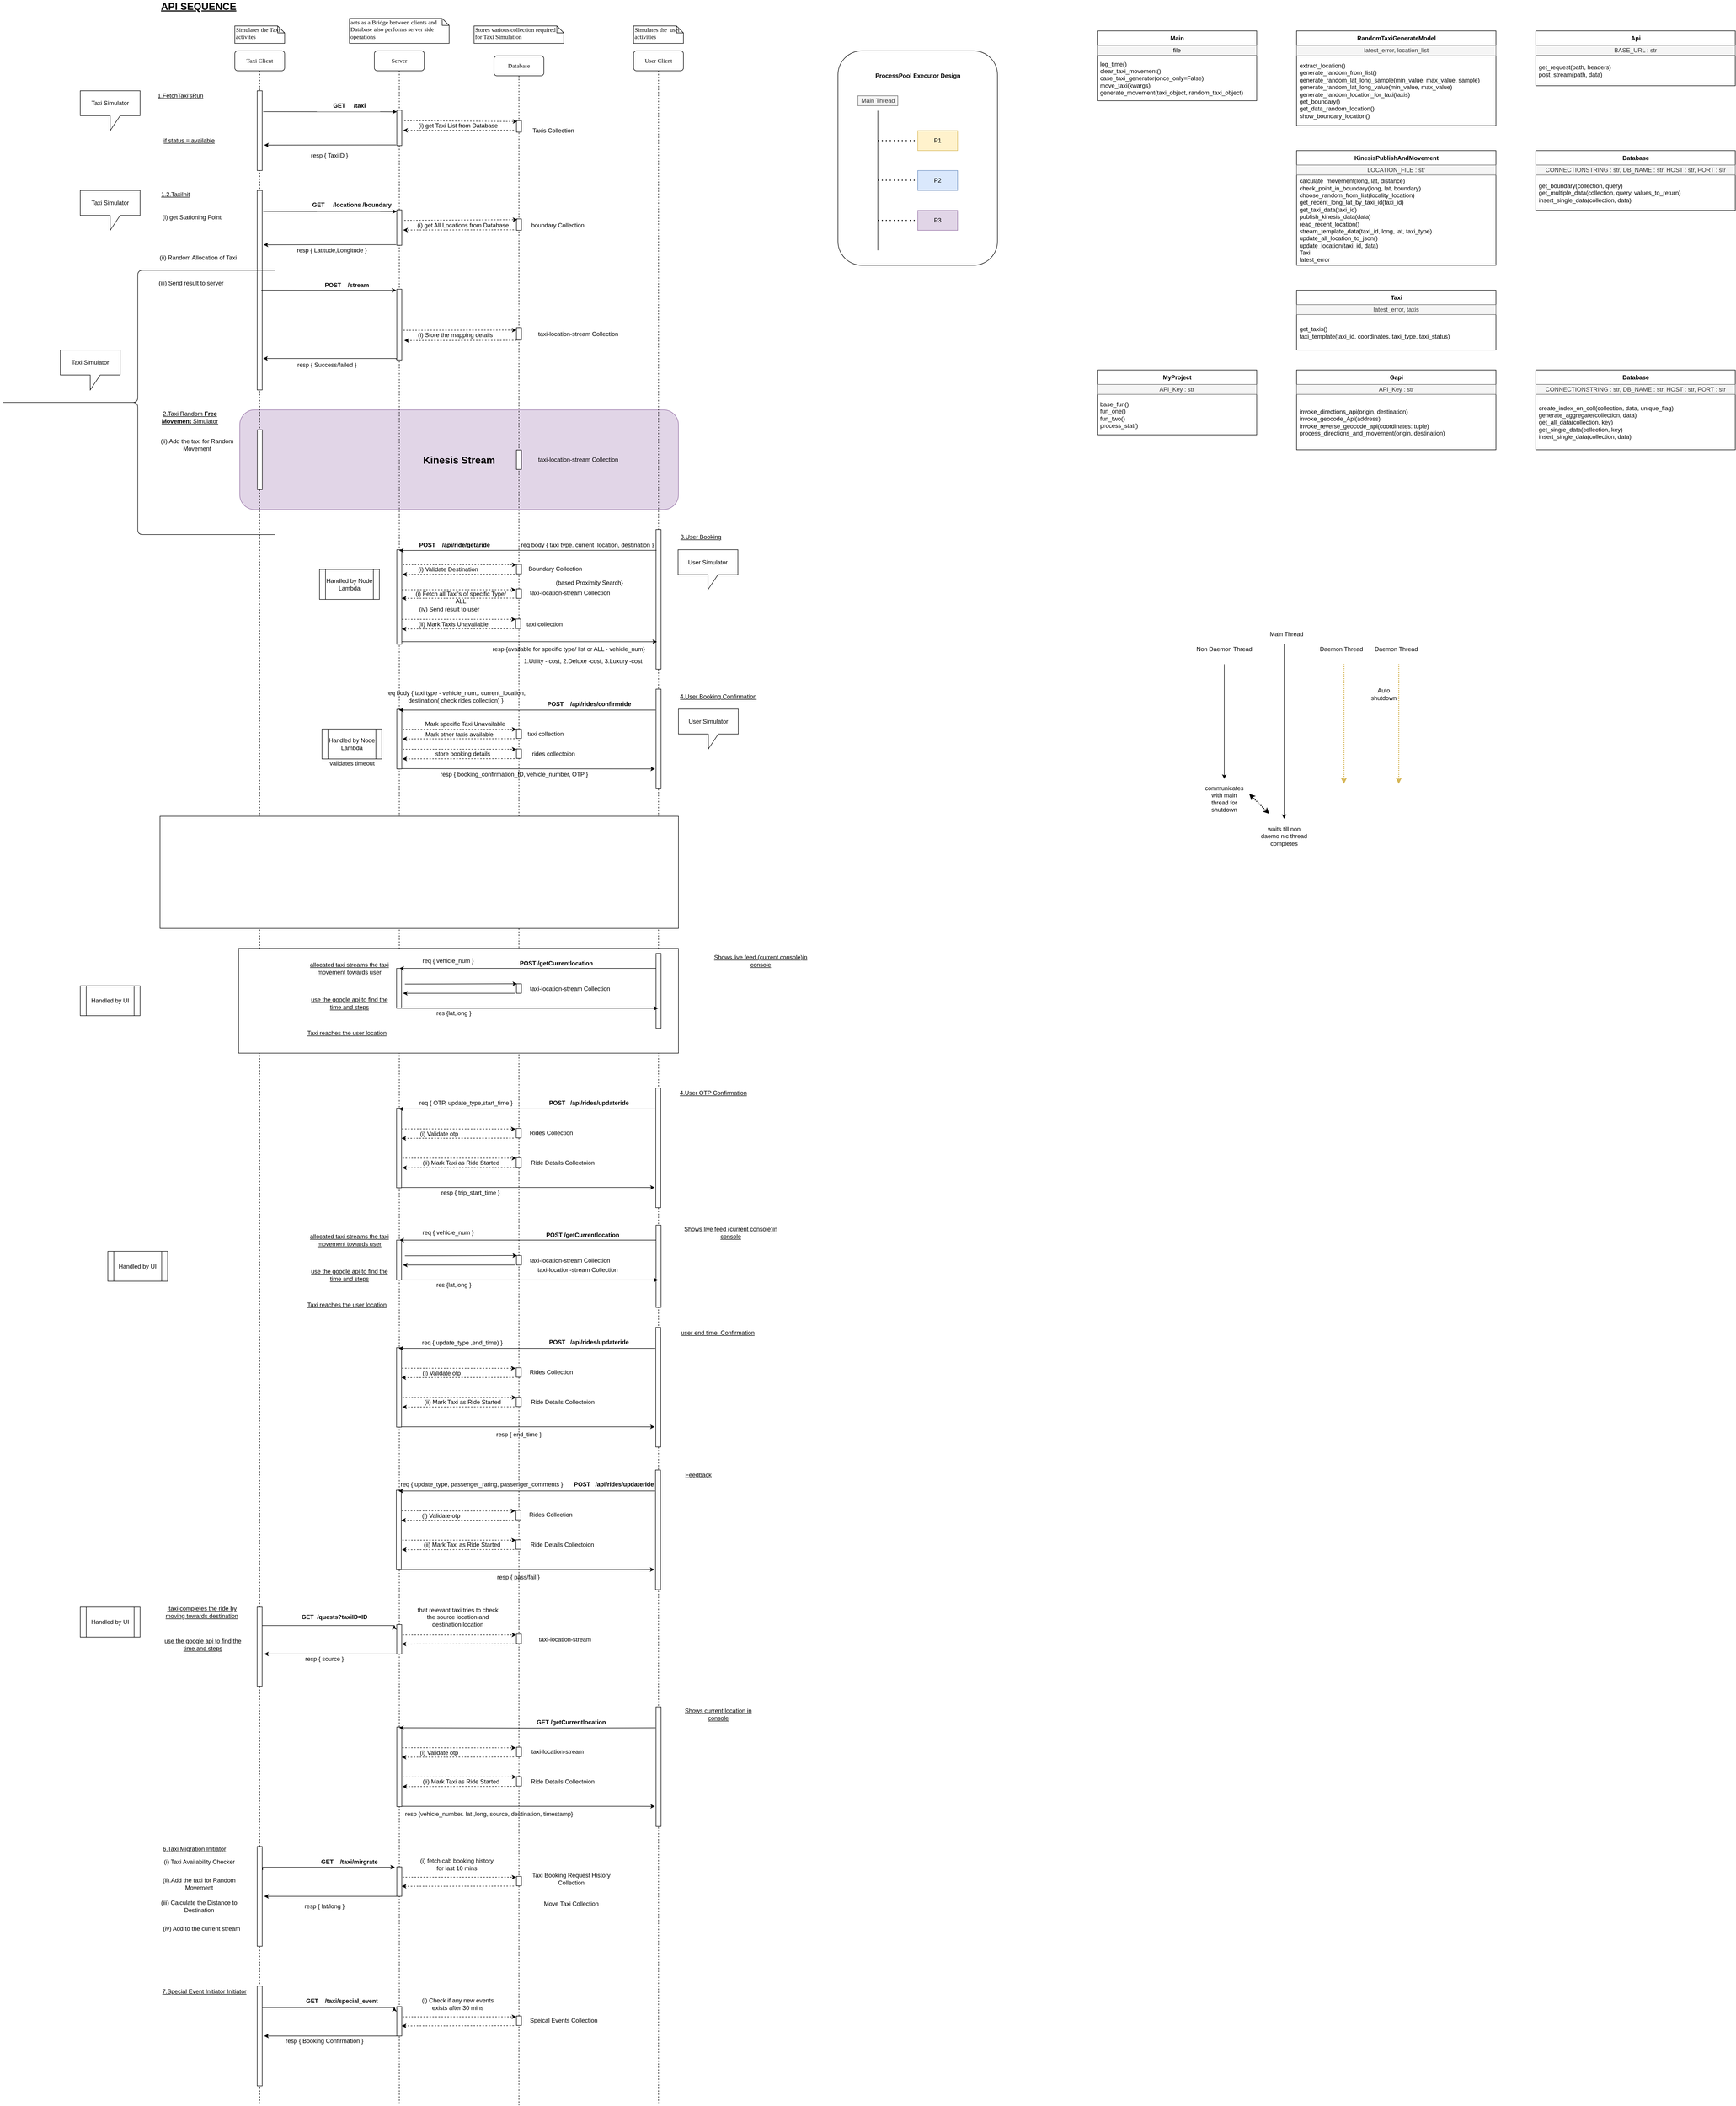 <mxfile version="14.9.6" type="device"><diagram name="Page-1" id="13e1069c-82ec-6db2-03f1-153e76fe0fe0"><mxGraphModel dx="5257" dy="1085" grid="1" gridSize="10" guides="1" tooltips="1" connect="1" arrows="1" fold="1" page="1" pageScale="1" pageWidth="1920" pageHeight="1200" background="none" math="0" shadow="0"><root><mxCell id="0"/><mxCell id="1" parent="0"/><mxCell id="oQPteFrc5bZTHxVyc7Hi-85" value="&lt;font style=&quot;font-size: 20px&quot;&gt;&lt;b&gt;Kinesis Stream&lt;/b&gt;&lt;/font&gt;" style="rounded=1;whiteSpace=wrap;html=1;fillColor=#e1d5e7;strokeColor=#9673a6;" vertex="1" parent="1"><mxGeometry x="199.25" y="1920" width="880" height="200" as="geometry"/></mxCell><mxCell id="oQoKgP5SJKEoDczsao9A-43" value="" style="rounded=1;whiteSpace=wrap;html=1;" parent="1" vertex="1"><mxGeometry x="1400" y="120" width="320" height="430" as="geometry"/></mxCell><mxCell id="StnTi1TBYFfnd7cMDcRf-30" value="&lt;font style=&quot;font-size: 20px&quot;&gt;&lt;b&gt;Kinesis Stream&lt;/b&gt;&lt;/font&gt;" style="rounded=1;whiteSpace=wrap;html=1;fillColor=#e1d5e7;strokeColor=#9673a6;" parent="1" vertex="1"><mxGeometry x="200" y="840" width="880" height="200" as="geometry"/></mxCell><mxCell id="7baba1c4bc27f4b0-2" value="Server" style="shape=umlLifeline;perimeter=lifelinePerimeter;whiteSpace=wrap;html=1;container=1;collapsible=0;recursiveResize=0;outlineConnect=0;rounded=1;shadow=0;comic=0;labelBackgroundColor=none;strokeWidth=1;fontFamily=Verdana;fontSize=12;align=center;" parent="1" vertex="1"><mxGeometry x="470" y="120" width="100" height="4120" as="geometry"/></mxCell><mxCell id="7baba1c4bc27f4b0-10" value="" style="html=1;points=[];perimeter=orthogonalPerimeter;rounded=0;shadow=0;comic=0;labelBackgroundColor=none;strokeWidth=1;fontFamily=Verdana;fontSize=12;align=center;" parent="7baba1c4bc27f4b0-2" vertex="1"><mxGeometry x="45" y="119" width="10" height="71" as="geometry"/></mxCell><mxCell id="7baba1c4bc27f4b0-3" value="User Client" style="shape=umlLifeline;perimeter=lifelinePerimeter;whiteSpace=wrap;html=1;container=1;collapsible=0;recursiveResize=0;outlineConnect=0;rounded=1;shadow=0;comic=0;labelBackgroundColor=none;strokeWidth=1;fontFamily=Verdana;fontSize=12;align=center;" parent="1" vertex="1"><mxGeometry x="990" y="120" width="100" height="4120" as="geometry"/></mxCell><mxCell id="7baba1c4bc27f4b0-13" value="" style="html=1;points=[];perimeter=orthogonalPerimeter;rounded=0;shadow=0;comic=0;labelBackgroundColor=none;strokeWidth=1;fontFamily=Verdana;fontSize=12;align=center;" parent="7baba1c4bc27f4b0-3" vertex="1"><mxGeometry x="45" y="960" width="10" height="280" as="geometry"/></mxCell><mxCell id="7baba1c4bc27f4b0-8" value="Taxi Client" style="shape=umlLifeline;perimeter=lifelinePerimeter;whiteSpace=wrap;html=1;container=1;collapsible=0;recursiveResize=0;outlineConnect=0;rounded=1;shadow=0;comic=0;labelBackgroundColor=none;strokeWidth=1;fontFamily=Verdana;fontSize=12;align=center;" parent="1" vertex="1"><mxGeometry x="190" y="120" width="100" height="4120" as="geometry"/></mxCell><mxCell id="7baba1c4bc27f4b0-9" value="" style="html=1;points=[];perimeter=orthogonalPerimeter;rounded=0;shadow=0;comic=0;labelBackgroundColor=none;strokeWidth=1;fontFamily=Verdana;fontSize=12;align=center;" parent="7baba1c4bc27f4b0-8" vertex="1"><mxGeometry x="45" y="80" width="10" height="160" as="geometry"/></mxCell><mxCell id="tMMM_avJAQkE-YeCym6O-34" value="" style="html=1;points=[];perimeter=orthogonalPerimeter;rounded=0;shadow=0;comic=0;labelBackgroundColor=none;strokeWidth=1;fontFamily=Verdana;fontSize=12;align=center;" parent="7baba1c4bc27f4b0-8" vertex="1"><mxGeometry x="45" y="280" width="10" height="400" as="geometry"/></mxCell><mxCell id="7baba1c4bc27f4b0-40" value="Simulates the Taxi activites" style="shape=note;whiteSpace=wrap;html=1;size=14;verticalAlign=top;align=left;spacingTop=-6;rounded=0;shadow=0;comic=0;labelBackgroundColor=none;strokeWidth=1;fontFamily=Verdana;fontSize=12" parent="1" vertex="1"><mxGeometry x="190" y="70" width="100" height="35" as="geometry"/></mxCell><mxCell id="7baba1c4bc27f4b0-41" value="acts as a Bridge between clients and Database also performs server side operations" style="shape=note;whiteSpace=wrap;html=1;size=14;verticalAlign=top;align=left;spacingTop=-6;rounded=0;shadow=0;comic=0;labelBackgroundColor=none;strokeWidth=1;fontFamily=Verdana;fontSize=12" parent="1" vertex="1"><mxGeometry x="420" y="55" width="200" height="50" as="geometry"/></mxCell><mxCell id="7baba1c4bc27f4b0-42" value="Simulates the&amp;nbsp; user activities" style="shape=note;whiteSpace=wrap;html=1;size=14;verticalAlign=top;align=left;spacingTop=-6;rounded=0;shadow=0;comic=0;labelBackgroundColor=none;strokeWidth=1;fontFamily=Verdana;fontSize=12" parent="1" vertex="1"><mxGeometry x="990" y="70" width="100" height="35" as="geometry"/></mxCell><mxCell id="tMMM_avJAQkE-YeCym6O-5" value="Database" style="shape=umlLifeline;perimeter=lifelinePerimeter;whiteSpace=wrap;html=1;container=1;collapsible=0;recursiveResize=0;outlineConnect=0;rounded=1;shadow=0;comic=0;labelBackgroundColor=none;strokeWidth=1;fontFamily=Verdana;fontSize=12;align=center;" parent="1" vertex="1"><mxGeometry x="710" y="130" width="100" height="4110" as="geometry"/></mxCell><mxCell id="tMMM_avJAQkE-YeCym6O-6" value="" style="html=1;points=[];perimeter=orthogonalPerimeter;rounded=0;shadow=0;comic=0;labelBackgroundColor=none;strokeWidth=1;fontFamily=Verdana;fontSize=12;align=center;" parent="tMMM_avJAQkE-YeCym6O-5" vertex="1"><mxGeometry x="45" y="130" width="10" height="23" as="geometry"/></mxCell><mxCell id="tMMM_avJAQkE-YeCym6O-7" value="Stores various collection required for Taxi Simulation" style="shape=note;whiteSpace=wrap;html=1;size=14;verticalAlign=top;align=left;spacingTop=-6;rounded=0;shadow=0;comic=0;labelBackgroundColor=none;strokeWidth=1;fontFamily=Verdana;fontSize=12" parent="1" vertex="1"><mxGeometry x="670" y="70" width="180" height="35" as="geometry"/></mxCell><mxCell id="tMMM_avJAQkE-YeCym6O-11" value="3.User Booking" style="text;html=1;strokeColor=none;fillColor=none;align=center;verticalAlign=middle;whiteSpace=wrap;rounded=0;fontStyle=4" parent="1" vertex="1"><mxGeometry x="1080" y="1080" width="90" height="30" as="geometry"/></mxCell><mxCell id="tMMM_avJAQkE-YeCym6O-13" value="(ii).Add the taxi for Random Movement" style="text;html=1;strokeColor=none;fillColor=none;align=center;verticalAlign=middle;whiteSpace=wrap;rounded=0;" parent="1" vertex="1"><mxGeometry x="39.25" y="3781" width="158.5" height="30" as="geometry"/></mxCell><mxCell id="tMMM_avJAQkE-YeCym6O-14" value="6.Taxi Migration Initiator" style="text;html=1;strokeColor=none;fillColor=none;align=center;verticalAlign=middle;whiteSpace=wrap;rounded=0;fontStyle=4" parent="1" vertex="1"><mxGeometry x="29.37" y="3711" width="160" height="30" as="geometry"/></mxCell><mxCell id="tMMM_avJAQkE-YeCym6O-9" value="1.FetchTaxi'sRun" style="text;html=1;strokeColor=none;fillColor=none;align=center;verticalAlign=middle;whiteSpace=wrap;rounded=0;fontStyle=4" parent="1" vertex="1"><mxGeometry x="40.5" y="200" width="80" height="20" as="geometry"/></mxCell><mxCell id="tMMM_avJAQkE-YeCym6O-17" style="edgeStyle=orthogonalEdgeStyle;rounded=0;orthogonalLoop=1;jettySize=auto;html=1;entryX=0.02;entryY=0.043;entryDx=0;entryDy=0;entryPerimeter=0;" parent="1" edge="1"><mxGeometry relative="1" as="geometry"><mxPoint x="247" y="242" as="sourcePoint"/><mxPoint x="515.2" y="242.203" as="targetPoint"/><Array as="points"><mxPoint x="247" y="242"/></Array></mxGeometry></mxCell><mxCell id="tMMM_avJAQkE-YeCym6O-26" value="&lt;b&gt;GET&lt;/b&gt;&amp;nbsp; &amp;nbsp; &amp;nbsp;&lt;b&gt;/taxi&lt;/b&gt;" style="text;html=1;strokeColor=none;fillColor=none;align=center;verticalAlign=middle;whiteSpace=wrap;rounded=0;dashed=1;" parent="1" vertex="1"><mxGeometry x="360" y="220" width="120" height="20" as="geometry"/></mxCell><mxCell id="tMMM_avJAQkE-YeCym6O-27" value="" style="endArrow=classic;html=1;entryX=0.18;entryY=0.07;entryDx=0;entryDy=0;entryPerimeter=0;dashed=1;" parent="1" target="tMMM_avJAQkE-YeCym6O-6" edge="1"><mxGeometry width="50" height="50" relative="1" as="geometry"><mxPoint x="530" y="260" as="sourcePoint"/><mxPoint x="550" y="224" as="targetPoint"/></mxGeometry></mxCell><mxCell id="tMMM_avJAQkE-YeCym6O-28" value="" style="endArrow=classic;html=1;dashed=1;entryX=1.3;entryY=0.671;entryDx=0;entryDy=0;entryPerimeter=0;" parent="1" edge="1"><mxGeometry width="50" height="50" relative="1" as="geometry"><mxPoint x="750" y="279" as="sourcePoint"/><mxPoint x="528" y="279.351" as="targetPoint"/></mxGeometry></mxCell><mxCell id="tMMM_avJAQkE-YeCym6O-29" style="edgeStyle=orthogonalEdgeStyle;rounded=0;orthogonalLoop=1;jettySize=auto;html=1;exitX=-0.14;exitY=0.982;exitDx=0;exitDy=0;exitPerimeter=0;" parent="1" source="7baba1c4bc27f4b0-10" edge="1"><mxGeometry relative="1" as="geometry"><mxPoint x="508" y="358" as="sourcePoint"/><mxPoint x="249" y="309" as="targetPoint"/><Array as="points"><mxPoint x="249" y="309"/></Array></mxGeometry></mxCell><mxCell id="tMMM_avJAQkE-YeCym6O-30" value="resp { TaxiID }" style="text;html=1;strokeColor=none;fillColor=none;align=center;verticalAlign=middle;whiteSpace=wrap;rounded=0;dashed=1;" parent="1" vertex="1"><mxGeometry x="310" y="320" width="140" height="20" as="geometry"/></mxCell><mxCell id="tMMM_avJAQkE-YeCym6O-31" value="(i) get Taxi List from Database" style="text;html=1;strokeColor=none;fillColor=none;align=center;verticalAlign=middle;whiteSpace=wrap;rounded=0;dashed=1;" parent="1" vertex="1"><mxGeometry x="552.5" y="260" width="170" height="20" as="geometry"/></mxCell><mxCell id="tMMM_avJAQkE-YeCym6O-32" value="Taxis Collection" style="text;html=1;strokeColor=none;fillColor=none;align=center;verticalAlign=middle;whiteSpace=wrap;rounded=0;dashed=1;" parent="1" vertex="1"><mxGeometry x="778" y="270" width="102" height="20" as="geometry"/></mxCell><mxCell id="tMMM_avJAQkE-YeCym6O-33" value="" style="html=1;points=[];perimeter=orthogonalPerimeter;rounded=0;shadow=0;comic=0;labelBackgroundColor=none;strokeWidth=1;fontFamily=Verdana;fontSize=12;align=center;fontStyle=0" parent="1" vertex="1"><mxGeometry x="515" y="439" width="10" height="71" as="geometry"/></mxCell><mxCell id="tMMM_avJAQkE-YeCym6O-35" value="" style="html=1;points=[];perimeter=orthogonalPerimeter;rounded=0;shadow=0;comic=0;labelBackgroundColor=none;strokeWidth=1;fontFamily=Verdana;fontSize=12;align=center;fontStyle=0" parent="1" vertex="1"><mxGeometry x="755" y="457" width="10" height="23" as="geometry"/></mxCell><mxCell id="tMMM_avJAQkE-YeCym6O-36" value="1.2.TaxiInit" style="text;html=1;strokeColor=none;fillColor=none;align=center;verticalAlign=middle;whiteSpace=wrap;rounded=0;fontStyle=4" parent="1" vertex="1"><mxGeometry x="40.5" y="400" width="60" height="15" as="geometry"/></mxCell><mxCell id="tMMM_avJAQkE-YeCym6O-37" style="edgeStyle=orthogonalEdgeStyle;rounded=0;orthogonalLoop=1;jettySize=auto;html=1;entryX=0.02;entryY=0.043;entryDx=0;entryDy=0;entryPerimeter=0;fontStyle=0" parent="1" edge="1"><mxGeometry relative="1" as="geometry"><mxPoint x="247" y="442" as="sourcePoint"/><mxPoint x="515.2" y="442.203" as="targetPoint"/><Array as="points"><mxPoint x="247" y="442"/></Array></mxGeometry></mxCell><mxCell id="tMMM_avJAQkE-YeCym6O-38" value="&lt;b&gt;GET&lt;/b&gt;&amp;nbsp; &amp;nbsp; &amp;nbsp;&lt;b&gt;/locations /boundary&lt;/b&gt;" style="text;html=1;strokeColor=none;fillColor=none;align=center;verticalAlign=middle;whiteSpace=wrap;rounded=0;dashed=1;fontStyle=0" parent="1" vertex="1"><mxGeometry x="330" y="419" width="190" height="20" as="geometry"/></mxCell><mxCell id="tMMM_avJAQkE-YeCym6O-39" value="" style="endArrow=classic;html=1;entryX=0.18;entryY=0.07;entryDx=0;entryDy=0;entryPerimeter=0;dashed=1;fontStyle=0" parent="1" target="tMMM_avJAQkE-YeCym6O-35" edge="1"><mxGeometry width="50" height="50" relative="1" as="geometry"><mxPoint x="530" y="460" as="sourcePoint"/><mxPoint x="550" y="424" as="targetPoint"/></mxGeometry></mxCell><mxCell id="tMMM_avJAQkE-YeCym6O-40" value="" style="endArrow=classic;html=1;dashed=1;entryX=1.3;entryY=0.671;entryDx=0;entryDy=0;entryPerimeter=0;fontStyle=0" parent="1" edge="1"><mxGeometry width="50" height="50" relative="1" as="geometry"><mxPoint x="750" y="479" as="sourcePoint"/><mxPoint x="528.0" y="479.351" as="targetPoint"/></mxGeometry></mxCell><mxCell id="tMMM_avJAQkE-YeCym6O-41" style="edgeStyle=orthogonalEdgeStyle;rounded=0;orthogonalLoop=1;jettySize=auto;html=1;exitX=-0.14;exitY=0.982;exitDx=0;exitDy=0;exitPerimeter=0;fontStyle=0" parent="1" source="tMMM_avJAQkE-YeCym6O-33" edge="1"><mxGeometry relative="1" as="geometry"><mxPoint x="508" y="558" as="sourcePoint"/><mxPoint x="248" y="509" as="targetPoint"/><Array as="points"/></mxGeometry></mxCell><mxCell id="tMMM_avJAQkE-YeCym6O-42" value="resp { Latitude,Longitude }" style="text;html=1;strokeColor=none;fillColor=none;align=center;verticalAlign=middle;whiteSpace=wrap;rounded=0;dashed=1;fontStyle=0" parent="1" vertex="1"><mxGeometry x="310" y="510" width="150" height="20" as="geometry"/></mxCell><mxCell id="tMMM_avJAQkE-YeCym6O-43" value="(i) get All Locations from Database" style="text;html=1;strokeColor=none;fillColor=none;align=center;verticalAlign=middle;whiteSpace=wrap;rounded=0;dashed=1;fontStyle=0" parent="1" vertex="1"><mxGeometry x="552.5" y="460" width="190" height="20" as="geometry"/></mxCell><mxCell id="tMMM_avJAQkE-YeCym6O-44" value="boundary Collection" style="text;html=1;strokeColor=none;fillColor=none;align=center;verticalAlign=middle;whiteSpace=wrap;rounded=0;dashed=1;" parent="1" vertex="1"><mxGeometry x="782.5" y="460" width="110" height="20" as="geometry"/></mxCell><mxCell id="tMMM_avJAQkE-YeCym6O-45" value="(i) get Stationing Point" style="text;html=1;strokeColor=none;fillColor=none;align=center;verticalAlign=middle;whiteSpace=wrap;rounded=0;" parent="1" vertex="1"><mxGeometry x="39.25" y="439" width="130" height="30" as="geometry"/></mxCell><mxCell id="tMMM_avJAQkE-YeCym6O-46" value="(ii) Random Allocation of Taxi" style="text;html=1;strokeColor=none;fillColor=none;align=center;verticalAlign=middle;whiteSpace=wrap;rounded=0;" parent="1" vertex="1"><mxGeometry x="34.25" y="520" width="165" height="30" as="geometry"/></mxCell><mxCell id="tMMM_avJAQkE-YeCym6O-47" value="(iii) Send result to server" style="text;html=1;strokeColor=none;fillColor=none;align=center;verticalAlign=middle;whiteSpace=wrap;rounded=0;" parent="1" vertex="1"><mxGeometry x="35" y="573" width="135.25" height="25" as="geometry"/></mxCell><mxCell id="tMMM_avJAQkE-YeCym6O-55" value="" style="html=1;points=[];perimeter=orthogonalPerimeter;rounded=0;shadow=0;comic=0;labelBackgroundColor=none;strokeWidth=1;fontFamily=Verdana;fontSize=12;align=center;fontStyle=0" parent="1" vertex="1"><mxGeometry x="515" y="598" width="10" height="142" as="geometry"/></mxCell><mxCell id="tMMM_avJAQkE-YeCym6O-57" style="edgeStyle=orthogonalEdgeStyle;rounded=0;orthogonalLoop=1;jettySize=auto;html=1;entryX=-0.11;entryY=0.016;entryDx=0;entryDy=0;entryPerimeter=0;fontStyle=0;" parent="1" target="tMMM_avJAQkE-YeCym6O-55" edge="1"><mxGeometry relative="1" as="geometry"><mxPoint x="244" y="601" as="sourcePoint"/><mxPoint x="525.2" y="582.203" as="targetPoint"/><Array as="points"><mxPoint x="257" y="600"/><mxPoint x="514" y="600"/></Array></mxGeometry></mxCell><mxCell id="tMMM_avJAQkE-YeCym6O-58" value="&lt;b&gt;POST&lt;/b&gt;&amp;nbsp; &amp;nbsp;&amp;nbsp;&lt;b&gt;/stream&lt;/b&gt;" style="text;html=1;strokeColor=none;fillColor=none;align=center;verticalAlign=middle;whiteSpace=wrap;rounded=0;dashed=1;fontStyle=0" parent="1" vertex="1"><mxGeometry x="350" y="580" width="130" height="20" as="geometry"/></mxCell><mxCell id="tMMM_avJAQkE-YeCym6O-62" value="resp { Success/failed }" style="text;html=1;strokeColor=none;fillColor=none;align=center;verticalAlign=middle;whiteSpace=wrap;rounded=0;dashed=1;fontStyle=0" parent="1" vertex="1"><mxGeometry x="310" y="740" width="130" height="20" as="geometry"/></mxCell><mxCell id="tMMM_avJAQkE-YeCym6O-65" style="edgeStyle=orthogonalEdgeStyle;rounded=0;orthogonalLoop=1;jettySize=auto;html=1;fontStyle=0;exitX=-0.131;exitY=0.99;exitDx=0;exitDy=0;exitPerimeter=0;" parent="1" source="tMMM_avJAQkE-YeCym6O-55" edge="1"><mxGeometry relative="1" as="geometry"><mxPoint x="254.19" y="609.5" as="sourcePoint"/><mxPoint x="247" y="737" as="targetPoint"/><Array as="points"><mxPoint x="514" y="737"/></Array></mxGeometry></mxCell><mxCell id="tMMM_avJAQkE-YeCym6O-67" value="(i) Store the mapping details" style="text;html=1;strokeColor=none;fillColor=none;align=center;verticalAlign=middle;whiteSpace=wrap;rounded=0;dashed=1;fontStyle=0" parent="1" vertex="1"><mxGeometry x="555" y="680.5" width="155" height="18.5" as="geometry"/></mxCell><mxCell id="tMMM_avJAQkE-YeCym6O-68" value="" style="endArrow=classic;html=1;entryX=0.18;entryY=0.07;entryDx=0;entryDy=0;entryPerimeter=0;dashed=1;fontStyle=0" parent="1" edge="1"><mxGeometry width="50" height="50" relative="1" as="geometry"><mxPoint x="528.2" y="680.4" as="sourcePoint"/><mxPoint x="755.0" y="680.0" as="targetPoint"/></mxGeometry></mxCell><mxCell id="tMMM_avJAQkE-YeCym6O-69" value="" style="endArrow=classic;html=1;dashed=1;fontStyle=0" parent="1" edge="1"><mxGeometry width="50" height="50" relative="1" as="geometry"><mxPoint x="755" y="700.52" as="sourcePoint"/><mxPoint x="530" y="700.87" as="targetPoint"/></mxGeometry></mxCell><mxCell id="tMMM_avJAQkE-YeCym6O-70" value="" style="html=1;points=[];perimeter=orthogonalPerimeter;rounded=0;shadow=0;comic=0;labelBackgroundColor=none;strokeWidth=1;fontFamily=Verdana;fontSize=12;align=center;" parent="1" vertex="1"><mxGeometry x="515" y="1120.5" width="10" height="189.5" as="geometry"/></mxCell><mxCell id="tMMM_avJAQkE-YeCym6O-74" style="edgeStyle=orthogonalEdgeStyle;rounded=0;orthogonalLoop=1;jettySize=auto;html=1;exitX=0.1;exitY=0.149;exitDx=0;exitDy=0;exitPerimeter=0;" parent="1" source="7baba1c4bc27f4b0-13" edge="1"><mxGeometry relative="1" as="geometry"><mxPoint x="197" y="1183" as="sourcePoint"/><mxPoint x="519.667" y="1122" as="targetPoint"/><Array as="points"/></mxGeometry></mxCell><mxCell id="tMMM_avJAQkE-YeCym6O-78" style="edgeStyle=orthogonalEdgeStyle;rounded=0;orthogonalLoop=1;jettySize=auto;html=1;exitX=0.98;exitY=0.991;exitDx=0;exitDy=0;exitPerimeter=0;" parent="1" edge="1"><mxGeometry relative="1" as="geometry"><mxPoint x="524.8" y="1304.845" as="sourcePoint"/><mxPoint x="1037" y="1305" as="targetPoint"/><Array as="points"><mxPoint x="1037" y="1305"/></Array></mxGeometry></mxCell><mxCell id="tMMM_avJAQkE-YeCym6O-82" value="&lt;b&gt;POST&lt;/b&gt;&amp;nbsp; &amp;nbsp; &lt;b&gt;/api/ride/getaride&lt;/b&gt;" style="text;html=1;strokeColor=none;align=center;verticalAlign=middle;whiteSpace=wrap;rounded=0;dashed=1;fontStyle=0;" parent="1" vertex="1"><mxGeometry x="545" y="1100.5" width="172.38" height="20" as="geometry"/></mxCell><mxCell id="tMMM_avJAQkE-YeCym6O-86" value="(i) Validate Destination" style="text;html=1;strokeColor=none;fillColor=none;align=center;verticalAlign=middle;whiteSpace=wrap;rounded=0;" parent="1" vertex="1"><mxGeometry x="552.5" y="1150" width="130" height="20" as="geometry"/></mxCell><mxCell id="tMMM_avJAQkE-YeCym6O-87" value="" style="endArrow=classic;html=1;dashed=1;fontStyle=0;exitX=1.06;exitY=0.289;exitDx=0;exitDy=0;exitPerimeter=0;entryX=-0.14;entryY=0.062;entryDx=0;entryDy=0;entryPerimeter=0;" parent="1" edge="1"><mxGeometry width="50" height="50" relative="1" as="geometry"><mxPoint x="527.0" y="1150.595" as="sourcePoint"/><mxPoint x="755.0" y="1150.58" as="targetPoint"/></mxGeometry></mxCell><mxCell id="tMMM_avJAQkE-YeCym6O-88" value="" style="endArrow=classic;html=1;dashed=1;fontStyle=0" parent="1" edge="1"><mxGeometry width="50" height="50" relative="1" as="geometry"><mxPoint x="751.4" y="1169.5" as="sourcePoint"/><mxPoint x="526.4" y="1169.85" as="targetPoint"/></mxGeometry></mxCell><mxCell id="tMMM_avJAQkE-YeCym6O-89" value="(i) Fetch all Taxi's of specific Type/ ALL" style="text;html=1;strokeColor=none;fillColor=none;align=center;verticalAlign=middle;whiteSpace=wrap;rounded=0;" parent="1" vertex="1"><mxGeometry x="550.75" y="1206" width="185" height="20" as="geometry"/></mxCell><mxCell id="tMMM_avJAQkE-YeCym6O-90" value="" style="endArrow=classic;html=1;dashed=1;fontStyle=0;exitX=1.06;exitY=0.289;exitDx=0;exitDy=0;exitPerimeter=0;entryX=-0.14;entryY=0.062;entryDx=0;entryDy=0;entryPerimeter=0;" parent="1" edge="1"><mxGeometry width="50" height="50" relative="1" as="geometry"><mxPoint x="525.6" y="1200.595" as="sourcePoint"/><mxPoint x="753.6" y="1200.58" as="targetPoint"/></mxGeometry></mxCell><mxCell id="tMMM_avJAQkE-YeCym6O-91" value="" style="endArrow=classic;html=1;dashed=1;fontStyle=0" parent="1" edge="1"><mxGeometry width="50" height="50" relative="1" as="geometry"><mxPoint x="750" y="1217.5" as="sourcePoint"/><mxPoint x="525" y="1217.85" as="targetPoint"/></mxGeometry></mxCell><mxCell id="tMMM_avJAQkE-YeCym6O-92" value="" style="html=1;points=[];perimeter=orthogonalPerimeter;rounded=0;shadow=0;comic=0;labelBackgroundColor=none;strokeWidth=1;fontFamily=Verdana;fontSize=12;align=center;" parent="1" vertex="1"><mxGeometry x="755" y="1150" width="10" height="19" as="geometry"/></mxCell><mxCell id="tMMM_avJAQkE-YeCym6O-93" value="" style="html=1;points=[];perimeter=orthogonalPerimeter;rounded=0;shadow=0;comic=0;labelBackgroundColor=none;strokeWidth=1;fontFamily=Verdana;fontSize=12;align=center;" parent="1" vertex="1"><mxGeometry x="755" y="1199" width="10" height="19" as="geometry"/></mxCell><mxCell id="tMMM_avJAQkE-YeCym6O-95" value="" style="html=1;points=[];perimeter=orthogonalPerimeter;rounded=0;shadow=0;comic=0;labelBackgroundColor=none;strokeWidth=1;fontFamily=Verdana;fontSize=12;align=center;fontStyle=0" parent="1" vertex="1"><mxGeometry x="755" y="675" width="10" height="25" as="geometry"/></mxCell><mxCell id="tMMM_avJAQkE-YeCym6O-96" value="taxi-location-stream Collection" style="text;html=1;strokeColor=none;fillColor=none;align=center;verticalAlign=middle;whiteSpace=wrap;rounded=0;dashed=1;" parent="1" vertex="1"><mxGeometry x="768" y="677.5" width="222" height="20" as="geometry"/></mxCell><mxCell id="tMMM_avJAQkE-YeCym6O-97" value="taxi-location-stream Collection" style="text;html=1;strokeColor=none;fillColor=none;align=center;verticalAlign=middle;whiteSpace=wrap;rounded=0;dashed=1;" parent="1" vertex="1"><mxGeometry x="775" y="1197" width="175" height="20" as="geometry"/></mxCell><mxCell id="tMMM_avJAQkE-YeCym6O-98" value="(iv) Send result to user" style="text;html=1;strokeColor=none;fillColor=none;align=center;verticalAlign=middle;whiteSpace=wrap;rounded=0;" parent="1" vertex="1"><mxGeometry x="552.5" y="1230" width="135" height="20" as="geometry"/></mxCell><mxCell id="tMMM_avJAQkE-YeCym6O-100" value="resp {available for specific type/ list or ALL - vehicle_num}" style="text;html=1;strokeColor=none;fillColor=none;align=center;verticalAlign=middle;whiteSpace=wrap;rounded=0;dashed=1;fontStyle=0" parent="1" vertex="1"><mxGeometry x="700" y="1310" width="320" height="20" as="geometry"/></mxCell><mxCell id="tMMM_avJAQkE-YeCym6O-101" value="" style="html=1;points=[];perimeter=orthogonalPerimeter;rounded=0;shadow=0;comic=0;labelBackgroundColor=none;strokeWidth=1;fontFamily=Verdana;fontSize=12;align=center;" parent="1" vertex="1"><mxGeometry x="1035" y="1400" width="10" height="200" as="geometry"/></mxCell><mxCell id="tMMM_avJAQkE-YeCym6O-102" value="&lt;u&gt;4.User Booking Confirmation&lt;/u&gt;" style="text;html=1;strokeColor=none;fillColor=none;align=center;verticalAlign=middle;whiteSpace=wrap;rounded=0;" parent="1" vertex="1"><mxGeometry x="1080" y="1400" width="160" height="30" as="geometry"/></mxCell><mxCell id="tMMM_avJAQkE-YeCym6O-103" value="" style="html=1;points=[];perimeter=orthogonalPerimeter;rounded=0;shadow=0;comic=0;labelBackgroundColor=none;strokeWidth=1;fontFamily=Verdana;fontSize=12;align=center;" parent="1" vertex="1"><mxGeometry x="515" y="1440.5" width="10" height="119.5" as="geometry"/></mxCell><mxCell id="tMMM_avJAQkE-YeCym6O-105" style="edgeStyle=orthogonalEdgeStyle;rounded=0;orthogonalLoop=1;jettySize=auto;html=1;" parent="1" edge="1"><mxGeometry relative="1" as="geometry"><mxPoint x="1034" y="1442" as="sourcePoint"/><mxPoint x="519.5" y="1442" as="targetPoint"/><Array as="points"><mxPoint x="1034" y="1442"/></Array></mxGeometry></mxCell><mxCell id="tMMM_avJAQkE-YeCym6O-112" value="&amp;nbsp;Mark specific Taxi Unavailable" style="text;html=1;strokeColor=none;fillColor=none;align=center;verticalAlign=middle;whiteSpace=wrap;rounded=0;" parent="1" vertex="1"><mxGeometry x="558.25" y="1459.5" width="185" height="20" as="geometry"/></mxCell><mxCell id="tMMM_avJAQkE-YeCym6O-113" value="" style="endArrow=classic;html=1;dashed=1;fontStyle=0;exitX=1.06;exitY=0.289;exitDx=0;exitDy=0;exitPerimeter=0;entryX=-0.14;entryY=0.062;entryDx=0;entryDy=0;entryPerimeter=0;" parent="1" edge="1"><mxGeometry width="50" height="50" relative="1" as="geometry"><mxPoint x="527" y="1480.595" as="sourcePoint"/><mxPoint x="755" y="1480.58" as="targetPoint"/></mxGeometry></mxCell><mxCell id="tMMM_avJAQkE-YeCym6O-114" value="" style="endArrow=classic;html=1;dashed=1;fontStyle=0" parent="1" edge="1"><mxGeometry width="50" height="50" relative="1" as="geometry"><mxPoint x="751.4" y="1499.5" as="sourcePoint"/><mxPoint x="526.4" y="1499.85" as="targetPoint"/></mxGeometry></mxCell><mxCell id="tMMM_avJAQkE-YeCym6O-118" value="" style="html=1;points=[];perimeter=orthogonalPerimeter;rounded=0;shadow=0;comic=0;labelBackgroundColor=none;strokeWidth=1;fontFamily=Verdana;fontSize=12;align=center;" parent="1" vertex="1"><mxGeometry x="755" y="1480" width="10" height="19" as="geometry"/></mxCell><mxCell id="tMMM_avJAQkE-YeCym6O-124" style="edgeStyle=orthogonalEdgeStyle;rounded=0;orthogonalLoop=1;jettySize=auto;html=1;exitX=1.06;exitY=0.996;exitDx=0;exitDy=0;exitPerimeter=0;" parent="1" source="tMMM_avJAQkE-YeCym6O-103" edge="1"><mxGeometry relative="1" as="geometry"><mxPoint x="1035" y="1620" as="sourcePoint"/><mxPoint x="1033" y="1560" as="targetPoint"/><Array as="points"><mxPoint x="1033" y="1560"/></Array></mxGeometry></mxCell><mxCell id="tMMM_avJAQkE-YeCym6O-130" value="resp { booking_confirmation_ID, vehicle_number, OTP }" style="text;html=1;strokeColor=none;fillColor=none;align=center;verticalAlign=middle;whiteSpace=wrap;rounded=0;dashed=1;fontStyle=0" parent="1" vertex="1"><mxGeometry x="595.75" y="1560" width="309.25" height="22.5" as="geometry"/></mxCell><mxCell id="tMMM_avJAQkE-YeCym6O-133" style="edgeStyle=orthogonalEdgeStyle;rounded=0;orthogonalLoop=1;jettySize=auto;html=1;entryX=-0.38;entryY=0.01;entryDx=0;entryDy=0;entryPerimeter=0;exitX=1.1;exitY=0.236;exitDx=0;exitDy=0;exitPerimeter=0;" parent="1" source="tMMM_avJAQkE-YeCym6O-138" target="tMMM_avJAQkE-YeCym6O-137" edge="1"><mxGeometry relative="1" as="geometry"><mxPoint x="360" y="3661" as="sourcePoint"/><mxPoint x="506.8" y="3719.72" as="targetPoint"/><Array as="points"><mxPoint x="246" y="3764"/><mxPoint x="245" y="3764"/><mxPoint x="245" y="3763"/></Array></mxGeometry></mxCell><mxCell id="tMMM_avJAQkE-YeCym6O-134" value="" style="endArrow=classic;html=1;dashed=1;fontStyle=0;exitX=1.06;exitY=0.289;exitDx=0;exitDy=0;exitPerimeter=0;entryX=-0.14;entryY=0.062;entryDx=0;entryDy=0;entryPerimeter=0;" parent="1" edge="1"><mxGeometry width="50" height="50" relative="1" as="geometry"><mxPoint x="526.6" y="3782.595" as="sourcePoint"/><mxPoint x="754.6" y="3782.58" as="targetPoint"/></mxGeometry></mxCell><mxCell id="tMMM_avJAQkE-YeCym6O-135" value="" style="endArrow=classic;html=1;dashed=1;fontStyle=0" parent="1" edge="1"><mxGeometry width="50" height="50" relative="1" as="geometry"><mxPoint x="750" y="3800.5" as="sourcePoint"/><mxPoint x="525" y="3800.85" as="targetPoint"/></mxGeometry></mxCell><mxCell id="tMMM_avJAQkE-YeCym6O-136" value="" style="html=1;points=[];perimeter=orthogonalPerimeter;rounded=0;shadow=0;comic=0;labelBackgroundColor=none;strokeWidth=1;fontFamily=Verdana;fontSize=12;align=center;" parent="1" vertex="1"><mxGeometry x="755" y="3781" width="10" height="19" as="geometry"/></mxCell><mxCell id="tMMM_avJAQkE-YeCym6O-137" value="" style="html=1;points=[];perimeter=orthogonalPerimeter;rounded=0;shadow=0;comic=0;labelBackgroundColor=none;strokeWidth=1;fontFamily=Verdana;fontSize=12;align=center;" parent="1" vertex="1"><mxGeometry x="515" y="3762" width="10" height="59" as="geometry"/></mxCell><mxCell id="tMMM_avJAQkE-YeCym6O-138" value="" style="html=1;points=[];perimeter=orthogonalPerimeter;rounded=0;shadow=0;comic=0;labelBackgroundColor=none;strokeWidth=1;fontFamily=Verdana;fontSize=12;align=center;" parent="1" vertex="1"><mxGeometry x="235" y="3721" width="10" height="200" as="geometry"/></mxCell><mxCell id="tMMM_avJAQkE-YeCym6O-139" value="&lt;b&gt;GET&lt;/b&gt;&amp;nbsp; &amp;nbsp; &lt;b&gt;/taxi/mirgrate&lt;/b&gt;" style="text;html=1;strokeColor=none;fillColor=none;align=center;verticalAlign=middle;whiteSpace=wrap;rounded=0;dashed=1;fontStyle=0" parent="1" vertex="1"><mxGeometry x="360" y="3742" width="120" height="20" as="geometry"/></mxCell><mxCell id="tMMM_avJAQkE-YeCym6O-140" style="edgeStyle=orthogonalEdgeStyle;rounded=0;orthogonalLoop=1;jettySize=auto;html=1;exitX=0.98;exitY=0.257;exitDx=0;exitDy=0;exitPerimeter=0;" parent="1" edge="1"><mxGeometry relative="1" as="geometry"><mxPoint x="515" y="3821" as="sourcePoint"/><mxPoint x="249" y="3821" as="targetPoint"/><Array as="points"><mxPoint x="248.8" y="3821.81"/></Array></mxGeometry></mxCell><mxCell id="tMMM_avJAQkE-YeCym6O-141" value="resp { lat/long }" style="text;html=1;strokeColor=none;fillColor=none;align=center;verticalAlign=middle;whiteSpace=wrap;rounded=0;dashed=1;fontStyle=0" parent="1" vertex="1"><mxGeometry x="290" y="3831" width="160" height="20" as="geometry"/></mxCell><mxCell id="tMMM_avJAQkE-YeCym6O-142" value="(iii) Calculate the Distance to Destination" style="text;html=1;strokeColor=none;fillColor=none;align=center;verticalAlign=middle;whiteSpace=wrap;rounded=0;" parent="1" vertex="1"><mxGeometry x="41.31" y="3826.25" width="155" height="30" as="geometry"/></mxCell><mxCell id="tMMM_avJAQkE-YeCym6O-143" value="(iv) Add to the current stream" style="text;html=1;strokeColor=none;fillColor=none;align=center;verticalAlign=middle;whiteSpace=wrap;rounded=0;" parent="1" vertex="1"><mxGeometry x="40.5" y="3871" width="165" height="30" as="geometry"/></mxCell><mxCell id="tMMM_avJAQkE-YeCym6O-144" value="Taxi Booking Request History Collection" style="text;html=1;strokeColor=none;fillColor=none;align=center;verticalAlign=middle;whiteSpace=wrap;rounded=0;dashed=1;" parent="1" vertex="1"><mxGeometry x="780" y="3771" width="170" height="29.5" as="geometry"/></mxCell><mxCell id="tMMM_avJAQkE-YeCym6O-145" value="7.Special Event Initiator Initiator" style="text;html=1;strokeColor=none;fillColor=none;align=center;verticalAlign=middle;whiteSpace=wrap;rounded=0;fontStyle=4" parent="1" vertex="1"><mxGeometry x="39.37" y="4002" width="180" height="20" as="geometry"/></mxCell><mxCell id="tMMM_avJAQkE-YeCym6O-146" style="edgeStyle=orthogonalEdgeStyle;rounded=0;orthogonalLoop=1;jettySize=auto;html=1;" parent="1" edge="1"><mxGeometry relative="1" as="geometry"><mxPoint x="245" y="4043" as="sourcePoint"/><mxPoint x="510" y="4043" as="targetPoint"/><Array as="points"><mxPoint x="510" y="4044"/><mxPoint x="510" y="4043"/></Array></mxGeometry></mxCell><mxCell id="tMMM_avJAQkE-YeCym6O-147" value="" style="endArrow=classic;html=1;dashed=1;fontStyle=0;exitX=1.06;exitY=0.289;exitDx=0;exitDy=0;exitPerimeter=0;entryX=-0.14;entryY=0.062;entryDx=0;entryDy=0;entryPerimeter=0;" parent="1" edge="1"><mxGeometry width="50" height="50" relative="1" as="geometry"><mxPoint x="526.6" y="4062.595" as="sourcePoint"/><mxPoint x="754.6" y="4062.58" as="targetPoint"/></mxGeometry></mxCell><mxCell id="tMMM_avJAQkE-YeCym6O-148" value="" style="endArrow=classic;html=1;dashed=1;fontStyle=0" parent="1" edge="1"><mxGeometry width="50" height="50" relative="1" as="geometry"><mxPoint x="750" y="4080.5" as="sourcePoint"/><mxPoint x="525" y="4080.85" as="targetPoint"/></mxGeometry></mxCell><mxCell id="tMMM_avJAQkE-YeCym6O-149" value="" style="html=1;points=[];perimeter=orthogonalPerimeter;rounded=0;shadow=0;comic=0;labelBackgroundColor=none;strokeWidth=1;fontFamily=Verdana;fontSize=12;align=center;" parent="1" vertex="1"><mxGeometry x="755" y="4061" width="10" height="19" as="geometry"/></mxCell><mxCell id="tMMM_avJAQkE-YeCym6O-150" value="" style="html=1;points=[];perimeter=orthogonalPerimeter;rounded=0;shadow=0;comic=0;labelBackgroundColor=none;strokeWidth=1;fontFamily=Verdana;fontSize=12;align=center;" parent="1" vertex="1"><mxGeometry x="515" y="4042" width="10" height="59" as="geometry"/></mxCell><mxCell id="tMMM_avJAQkE-YeCym6O-151" value="" style="html=1;points=[];perimeter=orthogonalPerimeter;rounded=0;shadow=0;comic=0;labelBackgroundColor=none;strokeWidth=1;fontFamily=Verdana;fontSize=12;align=center;" parent="1" vertex="1"><mxGeometry x="235" y="4001" width="10" height="200" as="geometry"/></mxCell><mxCell id="tMMM_avJAQkE-YeCym6O-152" value="&lt;b&gt;GET&lt;/b&gt;&amp;nbsp; &amp;nbsp; &lt;b&gt;/taxi/special_event&lt;/b&gt;" style="text;html=1;strokeColor=none;fillColor=none;align=center;verticalAlign=middle;whiteSpace=wrap;rounded=0;dashed=1;fontStyle=0" parent="1" vertex="1"><mxGeometry x="330" y="4021" width="150" height="20" as="geometry"/></mxCell><mxCell id="tMMM_avJAQkE-YeCym6O-153" style="edgeStyle=orthogonalEdgeStyle;rounded=0;orthogonalLoop=1;jettySize=auto;html=1;exitX=0.98;exitY=0.257;exitDx=0;exitDy=0;exitPerimeter=0;" parent="1" edge="1"><mxGeometry relative="1" as="geometry"><mxPoint x="515" y="4101" as="sourcePoint"/><mxPoint x="249" y="4101" as="targetPoint"/><Array as="points"><mxPoint x="248.8" y="4101.81"/></Array></mxGeometry></mxCell><mxCell id="tMMM_avJAQkE-YeCym6O-154" value="resp { Booking Confirmation }" style="text;html=1;strokeColor=none;fillColor=none;align=center;verticalAlign=middle;whiteSpace=wrap;rounded=0;dashed=1;fontStyle=0" parent="1" vertex="1"><mxGeometry x="290" y="4101" width="160" height="20" as="geometry"/></mxCell><mxCell id="tMMM_avJAQkE-YeCym6O-157" value="Speical Events Collection" style="text;html=1;strokeColor=none;fillColor=none;align=center;verticalAlign=middle;whiteSpace=wrap;rounded=0;dashed=1;" parent="1" vertex="1"><mxGeometry x="780" y="4060" width="140" height="20" as="geometry"/></mxCell><mxCell id="tMMM_avJAQkE-YeCym6O-158" value="(i) Check if any new events exists after 30 mins" style="text;html=1;strokeColor=none;fillColor=none;align=center;verticalAlign=middle;whiteSpace=wrap;rounded=0;" parent="1" vertex="1"><mxGeometry x="555" y="4022" width="165" height="30" as="geometry"/></mxCell><mxCell id="tMMM_avJAQkE-YeCym6O-159" value="(i) fetch cab booking history for last 10 mins" style="text;html=1;strokeColor=none;fillColor=none;align=center;verticalAlign=middle;whiteSpace=wrap;rounded=0;" parent="1" vertex="1"><mxGeometry x="552.5" y="3742" width="165" height="30" as="geometry"/></mxCell><mxCell id="tMMM_avJAQkE-YeCym6O-175" value="API SEQUENCE" style="text;html=1;strokeColor=none;fillColor=none;align=center;verticalAlign=middle;whiteSpace=wrap;rounded=0;dashed=1;fontStyle=5;fontSize=20;" parent="1" vertex="1"><mxGeometry x="35" y="20" width="165" height="20" as="geometry"/></mxCell><mxCell id="tMMM_avJAQkE-YeCym6O-177" style="edgeStyle=orthogonalEdgeStyle;rounded=0;orthogonalLoop=1;jettySize=auto;html=1;exitX=0.5;exitY=1;exitDx=0;exitDy=0;dashed=1;fontSize=18;" parent="1" source="tMMM_avJAQkE-YeCym6O-175" target="tMMM_avJAQkE-YeCym6O-175" edge="1"><mxGeometry relative="1" as="geometry"/></mxCell><mxCell id="tMMM_avJAQkE-YeCym6O-178" value="Boundary Collection" style="text;html=1;strokeColor=none;fillColor=none;align=center;verticalAlign=middle;whiteSpace=wrap;rounded=0;dashed=1;" parent="1" vertex="1"><mxGeometry x="778" y="1149" width="110" height="20" as="geometry"/></mxCell><mxCell id="tMMM_avJAQkE-YeCym6O-180" value="rides collectoion" style="text;html=1;strokeColor=none;fillColor=none;align=center;verticalAlign=middle;whiteSpace=wrap;rounded=0;dashed=1;" parent="1" vertex="1"><mxGeometry x="774.88" y="1520" width="109" height="20" as="geometry"/></mxCell><mxCell id="StnTi1TBYFfnd7cMDcRf-15" value="2.Taxi Random &lt;b&gt;Free Movement&lt;/b&gt; Simulator" style="text;html=1;strokeColor=none;fillColor=none;align=center;verticalAlign=middle;whiteSpace=wrap;rounded=0;fontStyle=4" parent="1" vertex="1"><mxGeometry x="39.25" y="840" width="121.5" height="30" as="geometry"/></mxCell><mxCell id="StnTi1TBYFfnd7cMDcRf-16" value="(ii).Add the taxi for Random Movement" style="text;html=1;strokeColor=none;fillColor=none;align=center;verticalAlign=middle;whiteSpace=wrap;rounded=0;" parent="1" vertex="1"><mxGeometry x="35" y="895" width="158.5" height="30" as="geometry"/></mxCell><mxCell id="StnTi1TBYFfnd7cMDcRf-21" value="" style="html=1;points=[];perimeter=orthogonalPerimeter;rounded=0;shadow=0;comic=0;labelBackgroundColor=none;strokeWidth=1;fontFamily=Verdana;fontSize=12;align=center;" parent="1" vertex="1"><mxGeometry x="755" y="920.5" width="10" height="39" as="geometry"/></mxCell><mxCell id="StnTi1TBYFfnd7cMDcRf-24" value="" style="html=1;points=[];perimeter=orthogonalPerimeter;rounded=0;shadow=0;comic=0;labelBackgroundColor=none;strokeWidth=1;fontFamily=Verdana;fontSize=12;align=center;" parent="1" vertex="1"><mxGeometry x="235.25" y="880" width="10" height="120" as="geometry"/></mxCell><mxCell id="StnTi1TBYFfnd7cMDcRf-33" value="(based Proximity Search}" style="text;html=1;strokeColor=none;fillColor=none;align=center;verticalAlign=middle;whiteSpace=wrap;rounded=0;dashed=1;fontStyle=0" parent="1" vertex="1"><mxGeometry x="800" y="1177" width="202.5" height="20" as="geometry"/></mxCell><mxCell id="StnTi1TBYFfnd7cMDcRf-34" value="&lt;b&gt;POST&lt;/b&gt;&amp;nbsp; &amp;nbsp; &lt;b&gt;/api/rides/confirmride&lt;/b&gt;" style="text;html=1;strokeColor=none;fillColor=none;align=center;verticalAlign=middle;whiteSpace=wrap;rounded=0;dashed=1;fontStyle=0" parent="1" vertex="1"><mxGeometry x="810.31" y="1420" width="181.88" height="20" as="geometry"/></mxCell><mxCell id="StnTi1TBYFfnd7cMDcRf-35" value="(i) Taxi Availability Checker" style="text;html=1;strokeColor=none;fillColor=none;align=center;verticalAlign=middle;whiteSpace=wrap;rounded=0;" parent="1" vertex="1"><mxGeometry x="41.31" y="3737" width="155.88" height="30" as="geometry"/></mxCell><mxCell id="StnTi1TBYFfnd7cMDcRf-36" value="Move Taxi Collection" style="text;html=1;strokeColor=none;fillColor=none;align=center;verticalAlign=middle;whiteSpace=wrap;rounded=0;dashed=1;" parent="1" vertex="1"><mxGeometry x="780" y="3826.25" width="170" height="19.5" as="geometry"/></mxCell><mxCell id="oQoKgP5SJKEoDczsao9A-1" value="" style="endArrow=none;html=1;" parent="1" edge="1"><mxGeometry width="50" height="50" relative="1" as="geometry"><mxPoint x="1480" y="520" as="sourcePoint"/><mxPoint x="1480" y="240" as="targetPoint"/></mxGeometry></mxCell><mxCell id="oQoKgP5SJKEoDczsao9A-2" value="ProcessPool Executor Design" style="text;html=1;align=center;verticalAlign=middle;resizable=0;points=[];autosize=1;strokeColor=none;fontStyle=1" parent="1" vertex="1"><mxGeometry x="1465" y="160" width="190" height="20" as="geometry"/></mxCell><mxCell id="oQoKgP5SJKEoDczsao9A-3" value="Main Thread" style="text;html=1;align=center;verticalAlign=middle;resizable=0;points=[];autosize=1;strokeColor=#666666;fillColor=#f5f5f5;fontColor=#333333;" parent="1" vertex="1"><mxGeometry x="1440" y="210" width="80" height="20" as="geometry"/></mxCell><mxCell id="oQoKgP5SJKEoDczsao9A-10" value="RandomTaxiGenerateModel" style="swimlane;fontStyle=1;align=center;verticalAlign=middle;childLayout=stackLayout;horizontal=1;startSize=29;horizontalStack=0;resizeParent=1;resizeParentMax=0;resizeLast=0;collapsible=0;marginBottom=0;html=1;" parent="1" vertex="1"><mxGeometry x="2320" y="80" width="400" height="190" as="geometry"/></mxCell><mxCell id="oQoKgP5SJKEoDczsao9A-11" value="&lt;div&gt;latest_error,&amp;nbsp;&lt;span&gt;location_list&lt;/span&gt;&lt;/div&gt;&lt;div&gt;&lt;br&gt;&lt;/div&gt;" style="text;html=1;strokeColor=#666666;fillColor=#f5f5f5;align=center;verticalAlign=middle;spacingLeft=4;spacingRight=4;overflow=hidden;rotatable=0;points=[[0,0.5],[1,0.5]];portConstraint=eastwest;fontColor=#333333;" parent="oQoKgP5SJKEoDczsao9A-10" vertex="1"><mxGeometry y="29" width="400" height="21" as="geometry"/></mxCell><mxCell id="oQoKgP5SJKEoDczsao9A-12" value="&lt;div&gt;extract_location()&lt;/div&gt;&lt;div&gt;generate_random_from_list()&lt;/div&gt;&lt;div&gt;generate_random_lat_long_sample(min_value, max_value, sample)&lt;/div&gt;&lt;div&gt;generate_random_lat_long_value(min_value, max_value)&lt;/div&gt;&lt;div&gt;generate_random_location_for_taxi(taxis)&lt;/div&gt;&lt;div&gt;get_boundary()&lt;/div&gt;&lt;div&gt;get_data_random_location()&lt;/div&gt;&lt;div&gt;show_boundary_location()&lt;/div&gt;" style="text;html=1;strokeColor=none;fillColor=none;align=left;verticalAlign=middle;spacingLeft=4;spacingRight=4;overflow=hidden;rotatable=0;points=[[0,0.5],[1,0.5]];portConstraint=eastwest;" parent="oQoKgP5SJKEoDczsao9A-10" vertex="1"><mxGeometry y="50" width="400" height="140" as="geometry"/></mxCell><mxCell id="oQoKgP5SJKEoDczsao9A-13" value="KinesisPublishAndMovement" style="swimlane;fontStyle=1;align=center;verticalAlign=middle;childLayout=stackLayout;horizontal=1;startSize=29;horizontalStack=0;resizeParent=1;resizeParentMax=0;resizeLast=0;collapsible=0;marginBottom=0;html=1;" parent="1" vertex="1"><mxGeometry x="2320" y="320" width="400" height="230" as="geometry"/></mxCell><mxCell id="oQoKgP5SJKEoDczsao9A-14" value="&lt;div&gt;LOCATION_FILE : str&lt;br&gt;&lt;/div&gt;" style="text;html=1;strokeColor=#666666;fillColor=#f5f5f5;align=center;verticalAlign=middle;spacingLeft=4;spacingRight=4;overflow=hidden;rotatable=0;points=[[0,0.5],[1,0.5]];portConstraint=eastwest;fontColor=#333333;" parent="oQoKgP5SJKEoDczsao9A-13" vertex="1"><mxGeometry y="29" width="400" height="20" as="geometry"/></mxCell><mxCell id="oQoKgP5SJKEoDczsao9A-15" value="&lt;div&gt;calculate_movement(long, lat, distance)&lt;/div&gt;&lt;div&gt;check_point_in_boundary(long, lat, boundary)&lt;/div&gt;&lt;div&gt;choose_random_from_list(locality_location)&lt;/div&gt;&lt;div&gt;get_recent_long_lat_by_taxi_id(taxi_id)&lt;/div&gt;&lt;div&gt;get_taxi_data(taxi_id)&lt;/div&gt;&lt;div&gt;publish_kinesis_data(data)&lt;/div&gt;&lt;div&gt;read_recent_location()&lt;/div&gt;&lt;div&gt;stream_template_data(taxi_id, long, lat, taxi_type)&lt;/div&gt;&lt;div&gt;update_all_location_to_json()&lt;/div&gt;&lt;div&gt;update_location(taxi_id, data)&lt;/div&gt;&lt;div&gt;Taxi&lt;/div&gt;&lt;div&gt;latest_error&lt;/div&gt;" style="text;html=1;strokeColor=none;fillColor=none;align=left;verticalAlign=middle;spacingLeft=4;spacingRight=4;overflow=hidden;rotatable=0;points=[[0,0.5],[1,0.5]];portConstraint=eastwest;" parent="oQoKgP5SJKEoDczsao9A-13" vertex="1"><mxGeometry y="49" width="400" height="181" as="geometry"/></mxCell><mxCell id="oQoKgP5SJKEoDczsao9A-16" value="Taxi" style="swimlane;fontStyle=1;align=center;verticalAlign=middle;childLayout=stackLayout;horizontal=1;startSize=29;horizontalStack=0;resizeParent=1;resizeParentMax=0;resizeLast=0;collapsible=0;marginBottom=0;html=1;" parent="1" vertex="1"><mxGeometry x="2320" y="600" width="400" height="120" as="geometry"/></mxCell><mxCell id="oQoKgP5SJKEoDczsao9A-17" value="&lt;div&gt;latest_error,&amp;nbsp;&lt;span&gt;taxis&lt;/span&gt;&lt;/div&gt;" style="text;html=1;strokeColor=#666666;fillColor=#f5f5f5;align=center;verticalAlign=middle;spacingLeft=4;spacingRight=4;overflow=hidden;rotatable=0;points=[[0,0.5],[1,0.5]];portConstraint=eastwest;fontColor=#333333;" parent="oQoKgP5SJKEoDczsao9A-16" vertex="1"><mxGeometry y="29" width="400" height="20" as="geometry"/></mxCell><mxCell id="oQoKgP5SJKEoDczsao9A-18" value="&lt;div&gt;get_taxis()&lt;/div&gt;&lt;div&gt;taxi_template(taxi_id, coordinates, taxi_type, taxi_status)&lt;/div&gt;" style="text;html=1;strokeColor=none;fillColor=none;align=left;verticalAlign=middle;spacingLeft=4;spacingRight=4;overflow=hidden;rotatable=0;points=[[0,0.5],[1,0.5]];portConstraint=eastwest;" parent="oQoKgP5SJKEoDczsao9A-16" vertex="1"><mxGeometry y="49" width="400" height="71" as="geometry"/></mxCell><mxCell id="oQoKgP5SJKEoDczsao9A-19" value="Api" style="swimlane;fontStyle=1;align=center;verticalAlign=middle;childLayout=stackLayout;horizontal=1;startSize=29;horizontalStack=0;resizeParent=1;resizeParentMax=0;resizeLast=0;collapsible=0;marginBottom=0;html=1;" parent="1" vertex="1"><mxGeometry x="2800" y="80" width="400" height="110" as="geometry"/></mxCell><mxCell id="oQoKgP5SJKEoDczsao9A-20" value="BASE_URL : str" style="text;html=1;strokeColor=#666666;fillColor=#f5f5f5;align=center;verticalAlign=middle;spacingLeft=4;spacingRight=4;overflow=hidden;rotatable=0;points=[[0,0.5],[1,0.5]];portConstraint=eastwest;fontColor=#333333;" parent="oQoKgP5SJKEoDczsao9A-19" vertex="1"><mxGeometry y="29" width="400" height="20" as="geometry"/></mxCell><mxCell id="oQoKgP5SJKEoDczsao9A-21" value="&lt;div&gt;get_request(path, headers)&lt;/div&gt;&lt;div&gt;post_stream(path, data)&lt;/div&gt;" style="text;html=1;strokeColor=none;fillColor=none;align=left;verticalAlign=middle;spacingLeft=4;spacingRight=4;overflow=hidden;rotatable=0;points=[[0,0.5],[1,0.5]];portConstraint=eastwest;" parent="oQoKgP5SJKEoDczsao9A-19" vertex="1"><mxGeometry y="49" width="400" height="61" as="geometry"/></mxCell><mxCell id="oQoKgP5SJKEoDczsao9A-22" value="Database" style="swimlane;fontStyle=1;align=center;verticalAlign=middle;childLayout=stackLayout;horizontal=1;startSize=29;horizontalStack=0;resizeParent=1;resizeParentMax=0;resizeLast=0;collapsible=0;marginBottom=0;html=1;" parent="1" vertex="1"><mxGeometry x="2800" y="320" width="400" height="120" as="geometry"/></mxCell><mxCell id="oQoKgP5SJKEoDczsao9A-23" value="&lt;div&gt;CONNECTIONSTRING : str,&amp;nbsp;&lt;span&gt;DB_NAME : str,&amp;nbsp;&lt;/span&gt;&lt;span&gt;HOST : str,&amp;nbsp;&lt;/span&gt;&lt;span&gt;PORT : str&lt;/span&gt;&lt;/div&gt;" style="text;html=1;strokeColor=#666666;fillColor=#f5f5f5;align=center;verticalAlign=middle;spacingLeft=4;spacingRight=4;overflow=hidden;rotatable=0;points=[[0,0.5],[1,0.5]];portConstraint=eastwest;fontColor=#333333;" parent="oQoKgP5SJKEoDczsao9A-22" vertex="1"><mxGeometry y="29" width="400" height="20" as="geometry"/></mxCell><mxCell id="oQoKgP5SJKEoDczsao9A-24" value="&lt;div&gt;get_boundary(collection, query)&lt;/div&gt;&lt;div&gt;get_multiple_data(collection, query, values_to_return)&lt;/div&gt;&lt;div&gt;insert_single_data(collection, data)&lt;/div&gt;" style="text;html=1;strokeColor=none;fillColor=none;align=left;verticalAlign=middle;spacingLeft=4;spacingRight=4;overflow=hidden;rotatable=0;points=[[0,0.5],[1,0.5]];portConstraint=eastwest;" parent="oQoKgP5SJKEoDczsao9A-22" vertex="1"><mxGeometry y="49" width="400" height="71" as="geometry"/></mxCell><mxCell id="oQoKgP5SJKEoDczsao9A-25" value="Main" style="swimlane;fontStyle=1;align=center;verticalAlign=middle;childLayout=stackLayout;horizontal=1;startSize=29;horizontalStack=0;resizeParent=1;resizeParentMax=0;resizeLast=0;collapsible=0;marginBottom=0;html=1;" parent="1" vertex="1"><mxGeometry x="1920" y="80" width="320" height="140" as="geometry"/></mxCell><mxCell id="oQoKgP5SJKEoDczsao9A-26" value="&lt;span style=&quot;color: rgb(0 , 0 , 0) ; text-align: left&quot;&gt;file&lt;/span&gt;" style="text;html=1;strokeColor=#666666;fillColor=#f5f5f5;align=center;verticalAlign=middle;spacingLeft=4;spacingRight=4;overflow=hidden;rotatable=0;points=[[0,0.5],[1,0.5]];portConstraint=eastwest;fontColor=#333333;" parent="oQoKgP5SJKEoDczsao9A-25" vertex="1"><mxGeometry y="29" width="320" height="20" as="geometry"/></mxCell><mxCell id="oQoKgP5SJKEoDczsao9A-27" value="&lt;div&gt;&lt;span&gt;log_time()&lt;/span&gt;&lt;br&gt;&lt;/div&gt;&lt;div&gt;clear_taxi_movement()&lt;/div&gt;&lt;div&gt;case_taxi_generator(once_only=False)&lt;/div&gt;&lt;div&gt;move_taxi(kwargs)&lt;/div&gt;&lt;div&gt;generate_movement(taxi_object, random_taxi_object)&lt;/div&gt;" style="text;html=1;strokeColor=none;fillColor=none;align=left;verticalAlign=middle;spacingLeft=4;spacingRight=4;overflow=hidden;rotatable=0;points=[[0,0.5],[1,0.5]];portConstraint=eastwest;" parent="oQoKgP5SJKEoDczsao9A-25" vertex="1"><mxGeometry y="49" width="320" height="91" as="geometry"/></mxCell><mxCell id="oQoKgP5SJKEoDczsao9A-28" value="Database" style="swimlane;fontStyle=1;align=center;verticalAlign=middle;childLayout=stackLayout;horizontal=1;startSize=29;horizontalStack=0;resizeParent=1;resizeParentMax=0;resizeLast=0;collapsible=0;marginBottom=0;html=1;" parent="1" vertex="1"><mxGeometry x="2800" y="760" width="400" height="160" as="geometry"/></mxCell><mxCell id="oQoKgP5SJKEoDczsao9A-29" value="&lt;div&gt;CONNECTIONSTRING : str,&amp;nbsp;&lt;span&gt;DB_NAME : str,&amp;nbsp;&lt;/span&gt;&lt;span&gt;HOST : str,&amp;nbsp;&lt;/span&gt;&lt;span&gt;PORT : str&lt;/span&gt;&lt;/div&gt;" style="text;html=1;strokeColor=#666666;fillColor=#f5f5f5;align=center;verticalAlign=middle;spacingLeft=4;spacingRight=4;overflow=hidden;rotatable=0;points=[[0,0.5],[1,0.5]];portConstraint=eastwest;fontColor=#333333;" parent="oQoKgP5SJKEoDczsao9A-28" vertex="1"><mxGeometry y="29" width="400" height="20" as="geometry"/></mxCell><mxCell id="oQoKgP5SJKEoDczsao9A-30" value="&lt;div&gt;create_index_on_coll(collection, data, unique_flag)&lt;/div&gt;&lt;div&gt;generate_aggregate(collection, data)&lt;/div&gt;&lt;div&gt;get_all_data(collection, key)&lt;/div&gt;&lt;div&gt;get_single_data(collection, key)&lt;/div&gt;&lt;div&gt;insert_single_data(collection, data)&lt;/div&gt;" style="text;html=1;strokeColor=none;fillColor=none;align=left;verticalAlign=middle;spacingLeft=4;spacingRight=4;overflow=hidden;rotatable=0;points=[[0,0.5],[1,0.5]];portConstraint=eastwest;" parent="oQoKgP5SJKEoDczsao9A-28" vertex="1"><mxGeometry y="49" width="400" height="111" as="geometry"/></mxCell><mxCell id="oQoKgP5SJKEoDczsao9A-31" value="Gapi" style="swimlane;fontStyle=1;align=center;verticalAlign=middle;childLayout=stackLayout;horizontal=1;startSize=29;horizontalStack=0;resizeParent=1;resizeParentMax=0;resizeLast=0;collapsible=0;marginBottom=0;html=1;" parent="1" vertex="1"><mxGeometry x="2320" y="760" width="400" height="160" as="geometry"/></mxCell><mxCell id="oQoKgP5SJKEoDczsao9A-32" value="API_Key : str" style="text;html=1;strokeColor=#666666;fillColor=#f5f5f5;align=center;verticalAlign=middle;spacingLeft=4;spacingRight=4;overflow=hidden;rotatable=0;points=[[0,0.5],[1,0.5]];portConstraint=eastwest;fontColor=#333333;" parent="oQoKgP5SJKEoDczsao9A-31" vertex="1"><mxGeometry y="29" width="400" height="20" as="geometry"/></mxCell><mxCell id="oQoKgP5SJKEoDczsao9A-33" value="&lt;div&gt;invoke_directions_api(origin, destination)&lt;/div&gt;&lt;div&gt;invoke_geocode_Api(address)&lt;/div&gt;&lt;div&gt;invoke_reverse_geocode_api(coordinates: tuple)&lt;/div&gt;&lt;div&gt;process_directions_and_movement(origin, destination)&lt;/div&gt;" style="text;html=1;strokeColor=none;fillColor=none;align=left;verticalAlign=middle;spacingLeft=4;spacingRight=4;overflow=hidden;rotatable=0;points=[[0,0.5],[1,0.5]];portConstraint=eastwest;" parent="oQoKgP5SJKEoDczsao9A-31" vertex="1"><mxGeometry y="49" width="400" height="111" as="geometry"/></mxCell><mxCell id="oQoKgP5SJKEoDczsao9A-34" value="MyProject" style="swimlane;fontStyle=1;align=center;verticalAlign=middle;childLayout=stackLayout;horizontal=1;startSize=29;horizontalStack=0;resizeParent=1;resizeParentMax=0;resizeLast=0;collapsible=0;marginBottom=0;html=1;" parent="1" vertex="1"><mxGeometry x="1920" y="760" width="320" height="130" as="geometry"/></mxCell><mxCell id="oQoKgP5SJKEoDczsao9A-35" value="API_Key : str" style="text;html=1;strokeColor=#666666;fillColor=#f5f5f5;align=center;verticalAlign=middle;spacingLeft=4;spacingRight=4;overflow=hidden;rotatable=0;points=[[0,0.5],[1,0.5]];portConstraint=eastwest;fontColor=#333333;" parent="oQoKgP5SJKEoDczsao9A-34" vertex="1"><mxGeometry y="29" width="320" height="20" as="geometry"/></mxCell><mxCell id="oQoKgP5SJKEoDczsao9A-36" value="&lt;div&gt;base_fun()&lt;/div&gt;&lt;div&gt;fun_one()&lt;/div&gt;&lt;div&gt;fun_two()&lt;/div&gt;&lt;div&gt;process_stat()&lt;/div&gt;" style="text;html=1;strokeColor=none;fillColor=none;align=left;verticalAlign=middle;spacingLeft=4;spacingRight=4;overflow=hidden;rotatable=0;points=[[0,0.5],[1,0.5]];portConstraint=eastwest;" parent="oQoKgP5SJKEoDczsao9A-34" vertex="1"><mxGeometry y="49" width="320" height="81" as="geometry"/></mxCell><mxCell id="oQoKgP5SJKEoDczsao9A-37" value="P1" style="rounded=0;whiteSpace=wrap;html=1;fillColor=#fff2cc;strokeColor=#d6b656;" parent="1" vertex="1"><mxGeometry x="1560" y="280" width="80" height="40" as="geometry"/></mxCell><mxCell id="oQoKgP5SJKEoDczsao9A-38" value="P2" style="rounded=0;whiteSpace=wrap;html=1;fillColor=#dae8fc;strokeColor=#6c8ebf;" parent="1" vertex="1"><mxGeometry x="1560" y="360" width="80" height="40" as="geometry"/></mxCell><mxCell id="oQoKgP5SJKEoDczsao9A-39" value="P3" style="rounded=0;whiteSpace=wrap;html=1;fillColor=#e1d5e7;strokeColor=#9673a6;" parent="1" vertex="1"><mxGeometry x="1560" y="440" width="80" height="40" as="geometry"/></mxCell><mxCell id="oQoKgP5SJKEoDczsao9A-40" value="" style="endArrow=none;dashed=1;html=1;dashPattern=1 3;strokeWidth=2;entryX=0;entryY=0.5;entryDx=0;entryDy=0;" parent="1" target="oQoKgP5SJKEoDczsao9A-37" edge="1"><mxGeometry width="50" height="50" relative="1" as="geometry"><mxPoint x="1480" y="300" as="sourcePoint"/><mxPoint x="1760" y="370" as="targetPoint"/></mxGeometry></mxCell><mxCell id="oQoKgP5SJKEoDczsao9A-41" value="" style="endArrow=none;dashed=1;html=1;dashPattern=1 3;strokeWidth=2;entryX=0;entryY=0.5;entryDx=0;entryDy=0;" parent="1" edge="1"><mxGeometry width="50" height="50" relative="1" as="geometry"><mxPoint x="1480" y="379.5" as="sourcePoint"/><mxPoint x="1560" y="379.5" as="targetPoint"/></mxGeometry></mxCell><mxCell id="oQoKgP5SJKEoDczsao9A-42" value="" style="endArrow=none;dashed=1;html=1;dashPattern=1 3;strokeWidth=2;entryX=0;entryY=0.5;entryDx=0;entryDy=0;" parent="1" edge="1"><mxGeometry width="50" height="50" relative="1" as="geometry"><mxPoint x="1480" y="460" as="sourcePoint"/><mxPoint x="1560" y="460" as="targetPoint"/></mxGeometry></mxCell><mxCell id="nYQ0tLlFCeDB4qjh8oh5-1" value="" style="endArrow=classic;html=1;" parent="1" target="nYQ0tLlFCeDB4qjh8oh5-9" edge="1"><mxGeometry width="50" height="50" relative="1" as="geometry"><mxPoint x="2295" y="1310" as="sourcePoint"/><mxPoint x="2295" y="1670" as="targetPoint"/></mxGeometry></mxCell><mxCell id="nYQ0tLlFCeDB4qjh8oh5-2" value="Main Thread" style="text;html=1;strokeColor=none;fillColor=none;align=center;verticalAlign=middle;whiteSpace=wrap;rounded=0;" parent="1" vertex="1"><mxGeometry x="2265" y="1280" width="70" height="20" as="geometry"/></mxCell><mxCell id="nYQ0tLlFCeDB4qjh8oh5-3" value="" style="endArrow=classic;html=1;dashed=1;dashPattern=1 1;strokeWidth=2;fillColor=#fff2cc;strokeColor=#d6b656;" parent="1" edge="1"><mxGeometry width="50" height="50" relative="1" as="geometry"><mxPoint x="2415" y="1350" as="sourcePoint"/><mxPoint x="2415" y="1590" as="targetPoint"/></mxGeometry></mxCell><mxCell id="nYQ0tLlFCeDB4qjh8oh5-4" value="Daemon Thread" style="text;html=1;strokeColor=none;fillColor=none;align=center;verticalAlign=middle;whiteSpace=wrap;rounded=0;" parent="1" vertex="1"><mxGeometry x="2365" y="1310" width="90" height="20" as="geometry"/></mxCell><mxCell id="nYQ0tLlFCeDB4qjh8oh5-5" value="Non Daemon Thread" style="text;html=1;strokeColor=none;fillColor=none;align=center;verticalAlign=middle;whiteSpace=wrap;rounded=0;" parent="1" vertex="1"><mxGeometry x="2110" y="1310" width="130" height="20" as="geometry"/></mxCell><mxCell id="nYQ0tLlFCeDB4qjh8oh5-6" value="" style="endArrow=classic;html=1;" parent="1" target="nYQ0tLlFCeDB4qjh8oh5-8" edge="1"><mxGeometry width="50" height="50" relative="1" as="geometry"><mxPoint x="2175" y="1350" as="sourcePoint"/><mxPoint x="2175" y="1590" as="targetPoint"/></mxGeometry></mxCell><mxCell id="nYQ0tLlFCeDB4qjh8oh5-7" value="Auto shutdown" style="text;html=1;strokeColor=none;fillColor=none;align=center;verticalAlign=middle;whiteSpace=wrap;rounded=0;" parent="1" vertex="1"><mxGeometry x="2475" y="1400" width="40" height="20" as="geometry"/></mxCell><mxCell id="nYQ0tLlFCeDB4qjh8oh5-8" value="communicates with main thread for shutdown" style="text;html=1;strokeColor=none;fillColor=none;align=center;verticalAlign=middle;whiteSpace=wrap;rounded=0;" parent="1" vertex="1"><mxGeometry x="2135" y="1580" width="80" height="80" as="geometry"/></mxCell><mxCell id="nYQ0tLlFCeDB4qjh8oh5-9" value="waits till non daemo nic thread completes" style="text;html=1;strokeColor=none;fillColor=none;align=center;verticalAlign=middle;whiteSpace=wrap;rounded=0;" parent="1" vertex="1"><mxGeometry x="2245" y="1660" width="100" height="70" as="geometry"/></mxCell><mxCell id="nYQ0tLlFCeDB4qjh8oh5-10" value="" style="endArrow=classic;startArrow=classic;html=1;dashed=1;dashPattern=1 1;strokeWidth=2;" parent="1" edge="1"><mxGeometry width="50" height="50" relative="1" as="geometry"><mxPoint x="2225" y="1610" as="sourcePoint"/><mxPoint x="2265" y="1650" as="targetPoint"/></mxGeometry></mxCell><mxCell id="nYQ0tLlFCeDB4qjh8oh5-11" value="" style="endArrow=classic;html=1;dashed=1;dashPattern=1 1;strokeWidth=2;fillColor=#fff2cc;strokeColor=#d6b656;" parent="1" edge="1"><mxGeometry width="50" height="50" relative="1" as="geometry"><mxPoint x="2525" y="1350" as="sourcePoint"/><mxPoint x="2525" y="1590" as="targetPoint"/></mxGeometry></mxCell><mxCell id="nYQ0tLlFCeDB4qjh8oh5-12" value="Daemon Thread" style="text;html=1;strokeColor=none;fillColor=none;align=center;verticalAlign=middle;whiteSpace=wrap;rounded=0;" parent="1" vertex="1"><mxGeometry x="2475" y="1310" width="90" height="20" as="geometry"/></mxCell><mxCell id="oQPteFrc5bZTHxVyc7Hi-1" value="taxi-location-stream Collection" style="text;html=1;strokeColor=none;fillColor=none;align=center;verticalAlign=middle;whiteSpace=wrap;rounded=0;dashed=1;" vertex="1" parent="1"><mxGeometry x="768" y="930" width="222" height="20" as="geometry"/></mxCell><mxCell id="oQPteFrc5bZTHxVyc7Hi-26" value="" style="html=1;points=[];perimeter=orthogonalPerimeter;rounded=0;shadow=0;comic=0;labelBackgroundColor=none;strokeWidth=1;fontFamily=Verdana;fontSize=12;align=center;" vertex="1" parent="1"><mxGeometry x="1034.5" y="2200" width="10" height="240" as="geometry"/></mxCell><mxCell id="oQPteFrc5bZTHxVyc7Hi-27" value="&lt;u&gt;4.User OTP Confirmation&lt;/u&gt;" style="text;html=1;strokeColor=none;fillColor=none;align=center;verticalAlign=middle;whiteSpace=wrap;rounded=0;" vertex="1" parent="1"><mxGeometry x="1070" y="2200" width="160" height="20" as="geometry"/></mxCell><mxCell id="oQPteFrc5bZTHxVyc7Hi-28" value="" style="html=1;points=[];perimeter=orthogonalPerimeter;rounded=0;shadow=0;comic=0;labelBackgroundColor=none;strokeWidth=1;fontFamily=Verdana;fontSize=12;align=center;" vertex="1" parent="1"><mxGeometry x="514.5" y="2240.5" width="10" height="159.5" as="geometry"/></mxCell><mxCell id="oQPteFrc5bZTHxVyc7Hi-29" value="" style="html=1;points=[];perimeter=orthogonalPerimeter;rounded=0;shadow=0;comic=0;labelBackgroundColor=none;strokeWidth=1;fontFamily=Verdana;fontSize=12;align=center;" vertex="1" parent="1"><mxGeometry x="754.5" y="2281" width="10" height="19" as="geometry"/></mxCell><mxCell id="oQPteFrc5bZTHxVyc7Hi-30" style="edgeStyle=orthogonalEdgeStyle;rounded=0;orthogonalLoop=1;jettySize=auto;html=1;" edge="1" parent="1"><mxGeometry relative="1" as="geometry"><mxPoint x="1033.5" y="2242" as="sourcePoint"/><mxPoint x="519" y="2242" as="targetPoint"/><Array as="points"><mxPoint x="1033.5" y="2242"/></Array></mxGeometry></mxCell><mxCell id="oQPteFrc5bZTHxVyc7Hi-31" value="Rides Collection" style="text;html=1;strokeColor=none;fillColor=none;align=center;verticalAlign=middle;whiteSpace=wrap;rounded=0;dashed=1;" vertex="1" parent="1"><mxGeometry x="774.5" y="2280" width="100" height="20" as="geometry"/></mxCell><mxCell id="oQPteFrc5bZTHxVyc7Hi-33" value="(i) Validate otp" style="text;html=1;strokeColor=none;fillColor=none;align=center;verticalAlign=middle;whiteSpace=wrap;rounded=0;" vertex="1" parent="1"><mxGeometry x="554.5" y="2281" width="90" height="21" as="geometry"/></mxCell><mxCell id="oQPteFrc5bZTHxVyc7Hi-34" value="" style="endArrow=classic;html=1;dashed=1;fontStyle=0;entryX=-0.14;entryY=0.062;entryDx=0;entryDy=0;entryPerimeter=0;" edge="1" parent="1" target="oQPteFrc5bZTHxVyc7Hi-29"><mxGeometry width="50" height="50" relative="1" as="geometry"><mxPoint x="525.5" y="2282" as="sourcePoint"/><mxPoint x="749.5" y="2286" as="targetPoint"/></mxGeometry></mxCell><mxCell id="oQPteFrc5bZTHxVyc7Hi-35" value="" style="endArrow=classic;html=1;dashed=1;fontStyle=0" edge="1" parent="1"><mxGeometry width="50" height="50" relative="1" as="geometry"><mxPoint x="749.5" y="2300.5" as="sourcePoint"/><mxPoint x="524.5" y="2300.85" as="targetPoint"/></mxGeometry></mxCell><mxCell id="oQPteFrc5bZTHxVyc7Hi-36" value="(ii) Mark Taxi as Ride Started" style="text;html=1;strokeColor=none;fillColor=none;align=center;verticalAlign=middle;whiteSpace=wrap;rounded=0;" vertex="1" parent="1"><mxGeometry x="554.5" y="2340" width="177.5" height="20" as="geometry"/></mxCell><mxCell id="oQPteFrc5bZTHxVyc7Hi-37" value="" style="endArrow=classic;html=1;dashed=1;fontStyle=0;exitX=1.06;exitY=0.289;exitDx=0;exitDy=0;exitPerimeter=0;entryX=-0.14;entryY=0.062;entryDx=0;entryDy=0;entryPerimeter=0;" edge="1" parent="1"><mxGeometry width="50" height="50" relative="1" as="geometry"><mxPoint x="526.5" y="2340.595" as="sourcePoint"/><mxPoint x="754.5" y="2340.58" as="targetPoint"/></mxGeometry></mxCell><mxCell id="oQPteFrc5bZTHxVyc7Hi-38" value="" style="endArrow=classic;html=1;dashed=1;fontStyle=0" edge="1" parent="1"><mxGeometry width="50" height="50" relative="1" as="geometry"><mxPoint x="750.9" y="2359.5" as="sourcePoint"/><mxPoint x="525.9" y="2359.85" as="targetPoint"/></mxGeometry></mxCell><mxCell id="oQPteFrc5bZTHxVyc7Hi-39" value="" style="html=1;points=[];perimeter=orthogonalPerimeter;rounded=0;shadow=0;comic=0;labelBackgroundColor=none;strokeWidth=1;fontFamily=Verdana;fontSize=12;align=center;" vertex="1" parent="1"><mxGeometry x="754.5" y="2340" width="10" height="19" as="geometry"/></mxCell><mxCell id="oQPteFrc5bZTHxVyc7Hi-40" style="edgeStyle=orthogonalEdgeStyle;rounded=0;orthogonalLoop=1;jettySize=auto;html=1;exitX=1.06;exitY=0.996;exitDx=0;exitDy=0;exitPerimeter=0;entryX=-0.22;entryY=0.831;entryDx=0;entryDy=0;entryPerimeter=0;" edge="1" parent="1" source="oQPteFrc5bZTHxVyc7Hi-28" target="oQPteFrc5bZTHxVyc7Hi-26"><mxGeometry relative="1" as="geometry"><mxPoint x="1034.5" y="2420" as="sourcePoint"/><mxPoint x="959.5" y="2420" as="targetPoint"/><Array as="points"><mxPoint x="919.5" y="2399"/><mxPoint x="919.5" y="2399"/></Array></mxGeometry></mxCell><mxCell id="oQPteFrc5bZTHxVyc7Hi-41" value="resp { trip_start_time }" style="text;html=1;strokeColor=none;fillColor=none;align=center;verticalAlign=middle;whiteSpace=wrap;rounded=0;dashed=1;fontStyle=0" vertex="1" parent="1"><mxGeometry x="582.5" y="2400" width="160" height="20" as="geometry"/></mxCell><mxCell id="oQPteFrc5bZTHxVyc7Hi-42" value="Ride Details Collectoion" style="text;html=1;strokeColor=none;fillColor=none;align=center;verticalAlign=middle;whiteSpace=wrap;rounded=0;dashed=1;" vertex="1" parent="1"><mxGeometry x="777.5" y="2340" width="140" height="20" as="geometry"/></mxCell><mxCell id="oQPteFrc5bZTHxVyc7Hi-43" value="&lt;b&gt;POST&lt;/b&gt;&amp;nbsp;&amp;nbsp;&amp;nbsp;&lt;b&gt;/api/rides/updateride&lt;/b&gt;" style="text;html=1;strokeColor=none;fillColor=none;align=center;verticalAlign=middle;whiteSpace=wrap;rounded=0;dashed=1;fontStyle=0" vertex="1" parent="1"><mxGeometry x="819.5" y="2220" width="160.5" height="20" as="geometry"/></mxCell><mxCell id="oQPteFrc5bZTHxVyc7Hi-44" value="Available taxi checks for new requests" style="text;html=1;strokeColor=none;fillColor=none;align=center;verticalAlign=middle;whiteSpace=wrap;rounded=0;fontStyle=4" vertex="1" parent="1"><mxGeometry x="39.37" y="1681" width="180" height="20" as="geometry"/></mxCell><mxCell id="oQPteFrc5bZTHxVyc7Hi-45" style="edgeStyle=orthogonalEdgeStyle;rounded=0;orthogonalLoop=1;jettySize=auto;html=1;" edge="1" parent="1"><mxGeometry relative="1" as="geometry"><mxPoint x="245" y="1722" as="sourcePoint"/><mxPoint x="510" y="1722" as="targetPoint"/><Array as="points"><mxPoint x="510" y="1723"/><mxPoint x="510" y="1722"/></Array></mxGeometry></mxCell><mxCell id="oQPteFrc5bZTHxVyc7Hi-46" value="" style="endArrow=classic;html=1;dashed=1;fontStyle=0;exitX=1.06;exitY=0.289;exitDx=0;exitDy=0;exitPerimeter=0;entryX=-0.14;entryY=0.062;entryDx=0;entryDy=0;entryPerimeter=0;" edge="1" parent="1"><mxGeometry width="50" height="50" relative="1" as="geometry"><mxPoint x="526.6" y="1741.595" as="sourcePoint"/><mxPoint x="754.6" y="1741.58" as="targetPoint"/></mxGeometry></mxCell><mxCell id="oQPteFrc5bZTHxVyc7Hi-47" value="" style="endArrow=classic;html=1;dashed=1;fontStyle=0" edge="1" parent="1"><mxGeometry width="50" height="50" relative="1" as="geometry"><mxPoint x="750" y="1759.5" as="sourcePoint"/><mxPoint x="525" y="1759.85" as="targetPoint"/></mxGeometry></mxCell><mxCell id="oQPteFrc5bZTHxVyc7Hi-48" value="" style="html=1;points=[];perimeter=orthogonalPerimeter;rounded=0;shadow=0;comic=0;labelBackgroundColor=none;strokeWidth=1;fontFamily=Verdana;fontSize=12;align=center;" vertex="1" parent="1"><mxGeometry x="755" y="1740" width="10" height="19" as="geometry"/></mxCell><mxCell id="oQPteFrc5bZTHxVyc7Hi-49" value="" style="html=1;points=[];perimeter=orthogonalPerimeter;rounded=0;shadow=0;comic=0;labelBackgroundColor=none;strokeWidth=1;fontFamily=Verdana;fontSize=12;align=center;" vertex="1" parent="1"><mxGeometry x="515" y="1721" width="10" height="59" as="geometry"/></mxCell><mxCell id="oQPteFrc5bZTHxVyc7Hi-50" value="" style="html=1;points=[];perimeter=orthogonalPerimeter;rounded=0;shadow=0;comic=0;labelBackgroundColor=none;strokeWidth=1;fontFamily=Verdana;fontSize=12;align=center;" vertex="1" parent="1"><mxGeometry x="235" y="1680" width="10" height="200" as="geometry"/></mxCell><mxCell id="oQPteFrc5bZTHxVyc7Hi-52" style="edgeStyle=orthogonalEdgeStyle;rounded=0;orthogonalLoop=1;jettySize=auto;html=1;exitX=0.98;exitY=0.257;exitDx=0;exitDy=0;exitPerimeter=0;" edge="1" parent="1"><mxGeometry relative="1" as="geometry"><mxPoint x="515" y="1780" as="sourcePoint"/><mxPoint x="249" y="1780" as="targetPoint"/><Array as="points"><mxPoint x="248.8" y="1780.81"/></Array></mxGeometry></mxCell><mxCell id="oQPteFrc5bZTHxVyc7Hi-53" value="resp { source }" style="text;html=1;strokeColor=none;fillColor=none;align=center;verticalAlign=middle;whiteSpace=wrap;rounded=0;dashed=1;fontStyle=0" vertex="1" parent="1"><mxGeometry x="290" y="1780" width="160" height="20" as="geometry"/></mxCell><mxCell id="oQPteFrc5bZTHxVyc7Hi-55" value="that relevant taxi tries to check the source location and destination location" style="text;html=1;strokeColor=none;fillColor=none;align=center;verticalAlign=middle;whiteSpace=wrap;rounded=0;" vertex="1" parent="1"><mxGeometry x="555" y="1691" width="165" height="30" as="geometry"/></mxCell><mxCell id="oQPteFrc5bZTHxVyc7Hi-82" value="&lt;b&gt;GET&lt;/b&gt;&amp;nbsp;&amp;nbsp;&lt;b&gt;/new_requests?taxiID=ID&lt;/b&gt;" style="text;html=1;strokeColor=none;fillColor=none;align=center;verticalAlign=middle;whiteSpace=wrap;rounded=0;dashed=1;fontStyle=0" vertex="1" parent="1"><mxGeometry x="280" y="1701" width="200" height="20" as="geometry"/></mxCell><mxCell id="oQPteFrc5bZTHxVyc7Hi-86" value="" style="html=1;points=[];perimeter=orthogonalPerimeter;rounded=0;shadow=0;comic=0;labelBackgroundColor=none;strokeWidth=1;fontFamily=Verdana;fontSize=12;align=center;" vertex="1" parent="1"><mxGeometry x="754.25" y="2000.5" width="10" height="39" as="geometry"/></mxCell><mxCell id="oQPteFrc5bZTHxVyc7Hi-87" value="" style="html=1;points=[];perimeter=orthogonalPerimeter;rounded=0;shadow=0;comic=0;labelBackgroundColor=none;strokeWidth=1;fontFamily=Verdana;fontSize=12;align=center;" vertex="1" parent="1"><mxGeometry x="234.5" y="1960" width="10" height="120" as="geometry"/></mxCell><mxCell id="oQPteFrc5bZTHxVyc7Hi-88" value="taxi-location-stream Collection" style="text;html=1;strokeColor=none;fillColor=none;align=center;verticalAlign=middle;whiteSpace=wrap;rounded=0;dashed=1;" vertex="1" parent="1"><mxGeometry x="767.25" y="2010" width="222" height="20" as="geometry"/></mxCell><mxCell id="oQPteFrc5bZTHxVyc7Hi-94" value="&amp;nbsp;taxi completes the ride by moving towards destination" style="text;html=1;strokeColor=none;fillColor=none;align=center;verticalAlign=middle;whiteSpace=wrap;rounded=0;fontStyle=4" vertex="1" parent="1"><mxGeometry x="34.25" y="3241" width="180" height="20" as="geometry"/></mxCell><mxCell id="oQPteFrc5bZTHxVyc7Hi-95" style="edgeStyle=orthogonalEdgeStyle;rounded=0;orthogonalLoop=1;jettySize=auto;html=1;" edge="1" parent="1"><mxGeometry relative="1" as="geometry"><mxPoint x="244.88" y="3277.0" as="sourcePoint"/><mxPoint x="509.88" y="3277.0" as="targetPoint"/><Array as="points"><mxPoint x="509.88" y="3278"/><mxPoint x="509.88" y="3277"/></Array></mxGeometry></mxCell><mxCell id="oQPteFrc5bZTHxVyc7Hi-96" value="" style="endArrow=classic;html=1;dashed=1;fontStyle=0;exitX=1.06;exitY=0.289;exitDx=0;exitDy=0;exitPerimeter=0;entryX=-0.14;entryY=0.062;entryDx=0;entryDy=0;entryPerimeter=0;" edge="1" parent="1"><mxGeometry width="50" height="50" relative="1" as="geometry"><mxPoint x="526.48" y="3296.595" as="sourcePoint"/><mxPoint x="754.48" y="3296.58" as="targetPoint"/></mxGeometry></mxCell><mxCell id="oQPteFrc5bZTHxVyc7Hi-97" value="" style="endArrow=classic;html=1;dashed=1;fontStyle=0" edge="1" parent="1"><mxGeometry width="50" height="50" relative="1" as="geometry"><mxPoint x="749.88" y="3314.5" as="sourcePoint"/><mxPoint x="524.88" y="3314.85" as="targetPoint"/></mxGeometry></mxCell><mxCell id="oQPteFrc5bZTHxVyc7Hi-98" value="" style="html=1;points=[];perimeter=orthogonalPerimeter;rounded=0;shadow=0;comic=0;labelBackgroundColor=none;strokeWidth=1;fontFamily=Verdana;fontSize=12;align=center;" vertex="1" parent="1"><mxGeometry x="754.88" y="3295" width="10" height="19" as="geometry"/></mxCell><mxCell id="oQPteFrc5bZTHxVyc7Hi-99" value="" style="html=1;points=[];perimeter=orthogonalPerimeter;rounded=0;shadow=0;comic=0;labelBackgroundColor=none;strokeWidth=1;fontFamily=Verdana;fontSize=12;align=center;" vertex="1" parent="1"><mxGeometry x="514.88" y="3276" width="10" height="59" as="geometry"/></mxCell><mxCell id="oQPteFrc5bZTHxVyc7Hi-100" value="" style="html=1;points=[];perimeter=orthogonalPerimeter;rounded=0;shadow=0;comic=0;labelBackgroundColor=none;strokeWidth=1;fontFamily=Verdana;fontSize=12;align=center;" vertex="1" parent="1"><mxGeometry x="234.88" y="3241" width="10" height="160" as="geometry"/></mxCell><mxCell id="oQPteFrc5bZTHxVyc7Hi-101" style="edgeStyle=orthogonalEdgeStyle;rounded=0;orthogonalLoop=1;jettySize=auto;html=1;exitX=0.98;exitY=0.257;exitDx=0;exitDy=0;exitPerimeter=0;" edge="1" parent="1"><mxGeometry relative="1" as="geometry"><mxPoint x="514.88" y="3335" as="sourcePoint"/><mxPoint x="248.88" y="3335" as="targetPoint"/><Array as="points"><mxPoint x="248.68" y="3335.81"/></Array></mxGeometry></mxCell><mxCell id="oQPteFrc5bZTHxVyc7Hi-102" value="resp { source }" style="text;html=1;strokeColor=none;fillColor=none;align=center;verticalAlign=middle;whiteSpace=wrap;rounded=0;dashed=1;fontStyle=0" vertex="1" parent="1"><mxGeometry x="289.88" y="3335" width="160" height="20" as="geometry"/></mxCell><mxCell id="oQPteFrc5bZTHxVyc7Hi-103" value="that relevant taxi tries to check the source location and destination location" style="text;html=1;strokeColor=none;fillColor=none;align=center;verticalAlign=middle;whiteSpace=wrap;rounded=0;" vertex="1" parent="1"><mxGeometry x="554.88" y="3246" width="165" height="30" as="geometry"/></mxCell><mxCell id="oQPteFrc5bZTHxVyc7Hi-105" value="taxi-location-stream" style="text;html=1;strokeColor=none;fillColor=none;align=center;verticalAlign=middle;whiteSpace=wrap;rounded=0;dashed=1;" vertex="1" parent="1"><mxGeometry x="774.88" y="3295.5" width="155" height="20" as="geometry"/></mxCell><mxCell id="oQPteFrc5bZTHxVyc7Hi-106" value="use the google api to find the time and steps" style="text;html=1;strokeColor=none;fillColor=none;align=center;verticalAlign=middle;whiteSpace=wrap;rounded=0;fontStyle=4" vertex="1" parent="1"><mxGeometry x="36.31" y="3306" width="180" height="20" as="geometry"/></mxCell><mxCell id="oQPteFrc5bZTHxVyc7Hi-107" value="&lt;b&gt;GET&lt;/b&gt;&amp;nbsp;&amp;nbsp;&lt;b&gt;/quests?taxiID=ID&lt;/b&gt;" style="text;html=1;strokeColor=none;fillColor=none;align=center;verticalAlign=middle;whiteSpace=wrap;rounded=0;dashed=1;fontStyle=0" vertex="1" parent="1"><mxGeometry x="290" y="3251" width="200" height="20" as="geometry"/></mxCell><mxCell id="oQPteFrc5bZTHxVyc7Hi-109" value="Handled by UI" style="shape=process;whiteSpace=wrap;html=1;backgroundOutline=1;" vertex="1" parent="1"><mxGeometry x="-120" y="3241" width="120" height="60" as="geometry"/></mxCell><mxCell id="oQPteFrc5bZTHxVyc7Hi-112" value="" style="html=1;points=[];perimeter=orthogonalPerimeter;rounded=0;shadow=0;comic=0;labelBackgroundColor=none;strokeWidth=1;fontFamily=Verdana;fontSize=12;align=center;" vertex="1" parent="1"><mxGeometry x="1035" y="3441" width="10" height="240" as="geometry"/></mxCell><mxCell id="oQPteFrc5bZTHxVyc7Hi-113" value="&lt;u&gt;Shows current location in console&lt;/u&gt;" style="text;html=1;strokeColor=none;fillColor=none;align=center;verticalAlign=middle;whiteSpace=wrap;rounded=0;" vertex="1" parent="1"><mxGeometry x="1080" y="3441" width="160" height="30" as="geometry"/></mxCell><mxCell id="oQPteFrc5bZTHxVyc7Hi-114" value="" style="html=1;points=[];perimeter=orthogonalPerimeter;rounded=0;shadow=0;comic=0;labelBackgroundColor=none;strokeWidth=1;fontFamily=Verdana;fontSize=12;align=center;" vertex="1" parent="1"><mxGeometry x="515" y="3481.5" width="10" height="159.5" as="geometry"/></mxCell><mxCell id="oQPteFrc5bZTHxVyc7Hi-115" value="" style="html=1;points=[];perimeter=orthogonalPerimeter;rounded=0;shadow=0;comic=0;labelBackgroundColor=none;strokeWidth=1;fontFamily=Verdana;fontSize=12;align=center;" vertex="1" parent="1"><mxGeometry x="755" y="3522" width="10" height="19" as="geometry"/></mxCell><mxCell id="oQPteFrc5bZTHxVyc7Hi-116" style="edgeStyle=orthogonalEdgeStyle;rounded=0;orthogonalLoop=1;jettySize=auto;html=1;entryX=0.5;entryY=0.009;entryDx=0;entryDy=0;entryPerimeter=0;" edge="1" parent="1" target="oQPteFrc5bZTHxVyc7Hi-114"><mxGeometry relative="1" as="geometry"><mxPoint x="1034" y="3483" as="sourcePoint"/><mxPoint x="530" y="3483" as="targetPoint"/><Array as="points"/></mxGeometry></mxCell><mxCell id="oQPteFrc5bZTHxVyc7Hi-117" value="taxi-location-stream" style="text;html=1;strokeColor=none;fillColor=none;align=center;verticalAlign=middle;whiteSpace=wrap;rounded=0;dashed=1;" vertex="1" parent="1"><mxGeometry x="775" y="3521" width="125" height="20" as="geometry"/></mxCell><mxCell id="oQPteFrc5bZTHxVyc7Hi-118" value="(i) Validate otp" style="text;html=1;strokeColor=none;fillColor=none;align=center;verticalAlign=middle;whiteSpace=wrap;rounded=0;" vertex="1" parent="1"><mxGeometry x="555" y="3522" width="90" height="21" as="geometry"/></mxCell><mxCell id="oQPteFrc5bZTHxVyc7Hi-119" value="" style="endArrow=classic;html=1;dashed=1;fontStyle=0;entryX=-0.14;entryY=0.062;entryDx=0;entryDy=0;entryPerimeter=0;" edge="1" parent="1" target="oQPteFrc5bZTHxVyc7Hi-115"><mxGeometry width="50" height="50" relative="1" as="geometry"><mxPoint x="526" y="3523" as="sourcePoint"/><mxPoint x="750" y="3527" as="targetPoint"/></mxGeometry></mxCell><mxCell id="oQPteFrc5bZTHxVyc7Hi-120" value="" style="endArrow=classic;html=1;dashed=1;fontStyle=0" edge="1" parent="1"><mxGeometry width="50" height="50" relative="1" as="geometry"><mxPoint x="750" y="3541.5" as="sourcePoint"/><mxPoint x="525" y="3541.85" as="targetPoint"/></mxGeometry></mxCell><mxCell id="oQPteFrc5bZTHxVyc7Hi-121" value="(ii) Mark Taxi as Ride Started" style="text;html=1;strokeColor=none;fillColor=none;align=center;verticalAlign=middle;whiteSpace=wrap;rounded=0;" vertex="1" parent="1"><mxGeometry x="555" y="3581" width="177.5" height="20" as="geometry"/></mxCell><mxCell id="oQPteFrc5bZTHxVyc7Hi-122" value="" style="endArrow=classic;html=1;dashed=1;fontStyle=0;exitX=1.06;exitY=0.289;exitDx=0;exitDy=0;exitPerimeter=0;entryX=-0.14;entryY=0.062;entryDx=0;entryDy=0;entryPerimeter=0;" edge="1" parent="1"><mxGeometry width="50" height="50" relative="1" as="geometry"><mxPoint x="527" y="3581.595" as="sourcePoint"/><mxPoint x="755" y="3581.58" as="targetPoint"/></mxGeometry></mxCell><mxCell id="oQPteFrc5bZTHxVyc7Hi-123" value="" style="endArrow=classic;html=1;dashed=1;fontStyle=0" edge="1" parent="1"><mxGeometry width="50" height="50" relative="1" as="geometry"><mxPoint x="751.4" y="3600.5" as="sourcePoint"/><mxPoint x="526.4" y="3600.85" as="targetPoint"/></mxGeometry></mxCell><mxCell id="oQPteFrc5bZTHxVyc7Hi-124" value="" style="html=1;points=[];perimeter=orthogonalPerimeter;rounded=0;shadow=0;comic=0;labelBackgroundColor=none;strokeWidth=1;fontFamily=Verdana;fontSize=12;align=center;" vertex="1" parent="1"><mxGeometry x="755" y="3581" width="10" height="19" as="geometry"/></mxCell><mxCell id="oQPteFrc5bZTHxVyc7Hi-125" style="edgeStyle=orthogonalEdgeStyle;rounded=0;orthogonalLoop=1;jettySize=auto;html=1;exitX=1.06;exitY=0.996;exitDx=0;exitDy=0;exitPerimeter=0;entryX=-0.22;entryY=0.831;entryDx=0;entryDy=0;entryPerimeter=0;" edge="1" parent="1" source="oQPteFrc5bZTHxVyc7Hi-114" target="oQPteFrc5bZTHxVyc7Hi-112"><mxGeometry relative="1" as="geometry"><mxPoint x="1035" y="3661" as="sourcePoint"/><mxPoint x="960" y="3661" as="targetPoint"/><Array as="points"><mxPoint x="920" y="3640"/><mxPoint x="920" y="3640"/></Array></mxGeometry></mxCell><mxCell id="oQPteFrc5bZTHxVyc7Hi-126" value="resp {vehicle_number. lat ,long, source, destination, timestamp}" style="text;html=1;strokeColor=none;fillColor=none;align=center;verticalAlign=middle;whiteSpace=wrap;rounded=0;dashed=1;fontStyle=0" vertex="1" parent="1"><mxGeometry x="530" y="3641" width="340" height="30" as="geometry"/></mxCell><mxCell id="oQPteFrc5bZTHxVyc7Hi-127" value="Ride Details Collectoion" style="text;html=1;strokeColor=none;fillColor=none;align=center;verticalAlign=middle;whiteSpace=wrap;rounded=0;dashed=1;" vertex="1" parent="1"><mxGeometry x="778" y="3581" width="140" height="20" as="geometry"/></mxCell><mxCell id="oQPteFrc5bZTHxVyc7Hi-128" value="&lt;b&gt;GET /getCurrentlocation&lt;/b&gt;" style="text;html=1;strokeColor=none;fillColor=none;align=center;verticalAlign=middle;whiteSpace=wrap;rounded=0;dashed=1;fontStyle=0" vertex="1" parent="1"><mxGeometry x="785" y="3461.5" width="160" height="20" as="geometry"/></mxCell><mxCell id="oQPteFrc5bZTHxVyc7Hi-129" value="Handled by Node Lambda" style="shape=process;whiteSpace=wrap;html=1;backgroundOutline=1;" vertex="1" parent="1"><mxGeometry x="360" y="1160" width="120" height="60" as="geometry"/></mxCell><mxCell id="oQPteFrc5bZTHxVyc7Hi-130" value="Taxi Simulator" style="shape=callout;whiteSpace=wrap;html=1;perimeter=calloutPerimeter;" vertex="1" parent="1"><mxGeometry x="-120" y="200" width="120" height="80" as="geometry"/></mxCell><mxCell id="oQPteFrc5bZTHxVyc7Hi-131" value="Taxi Simulator" style="shape=callout;whiteSpace=wrap;html=1;perimeter=calloutPerimeter;" vertex="1" parent="1"><mxGeometry x="-120" y="400" width="120" height="80" as="geometry"/></mxCell><mxCell id="oQPteFrc5bZTHxVyc7Hi-132" value="Taxi Simulator" style="shape=callout;whiteSpace=wrap;html=1;perimeter=calloutPerimeter;" vertex="1" parent="1"><mxGeometry x="-160" y="720" width="120" height="80" as="geometry"/></mxCell><mxCell id="oQPteFrc5bZTHxVyc7Hi-133" value="User Simulator" style="shape=callout;whiteSpace=wrap;html=1;perimeter=calloutPerimeter;" vertex="1" parent="1"><mxGeometry x="1079.25" y="1120.5" width="120" height="80" as="geometry"/></mxCell><mxCell id="oQPteFrc5bZTHxVyc7Hi-134" value="User Simulator" style="shape=callout;whiteSpace=wrap;html=1;perimeter=calloutPerimeter;" vertex="1" parent="1"><mxGeometry x="1080" y="1440" width="120" height="80" as="geometry"/></mxCell><mxCell id="oQPteFrc5bZTHxVyc7Hi-135" value="if status = available" style="text;html=1;strokeColor=none;fillColor=none;align=center;verticalAlign=middle;whiteSpace=wrap;rounded=0;fontStyle=4" vertex="1" parent="1"><mxGeometry x="40" y="290" width="116.75" height="20" as="geometry"/></mxCell><mxCell id="oQPteFrc5bZTHxVyc7Hi-140" value="" style="shape=curlyBracket;whiteSpace=wrap;html=1;rounded=1;" vertex="1" parent="1"><mxGeometry x="-280" y="560" width="550.63" height="530" as="geometry"/></mxCell><mxCell id="oQPteFrc5bZTHxVyc7Hi-141" value="Handled by Node Lambda" style="shape=process;whiteSpace=wrap;html=1;backgroundOutline=1;" vertex="1" parent="1"><mxGeometry x="365" y="1480" width="120" height="60" as="geometry"/></mxCell><mxCell id="oQPteFrc5bZTHxVyc7Hi-142" value="req body { taxi type. current_location, destination }" style="text;html=1;strokeColor=none;fillColor=none;align=center;verticalAlign=middle;whiteSpace=wrap;rounded=0;dashed=1;fontStyle=0" vertex="1" parent="1"><mxGeometry x="759.5" y="1100.5" width="275" height="20" as="geometry"/></mxCell><mxCell id="oQPteFrc5bZTHxVyc7Hi-143" value="1.Utility - cost, 2.Deluxe -cost, 3.Luxury -cost" style="text;whiteSpace=wrap;html=1;" vertex="1" parent="1"><mxGeometry x="767.5" y="1330" width="252.5" height="20" as="geometry"/></mxCell><mxCell id="oQPteFrc5bZTHxVyc7Hi-144" value="req body { taxi type - vehicle_num,. current_location, destination( check rides collection) }" style="text;html=1;strokeColor=none;fillColor=none;align=center;verticalAlign=middle;whiteSpace=wrap;rounded=0;dashed=1;fontStyle=0" vertex="1" parent="1"><mxGeometry x="480" y="1405" width="307" height="20" as="geometry"/></mxCell><mxCell id="oQPteFrc5bZTHxVyc7Hi-152" value="validates timeout" style="text;html=1;align=center;verticalAlign=middle;resizable=0;points=[];autosize=1;strokeColor=none;" vertex="1" parent="1"><mxGeometry x="370" y="1539" width="110" height="20" as="geometry"/></mxCell><mxCell id="oQPteFrc5bZTHxVyc7Hi-185" value="rides collectoion {taxi ID}" style="text;html=1;strokeColor=none;fillColor=none;align=center;verticalAlign=middle;whiteSpace=wrap;rounded=0;dashed=1;" vertex="1" parent="1"><mxGeometry x="774.5" y="1740" width="140" height="20" as="geometry"/></mxCell><mxCell id="oQPteFrc5bZTHxVyc7Hi-186" value="" style="rounded=0;whiteSpace=wrap;html=1;" vertex="1" parent="1"><mxGeometry x="40" y="1655" width="1040" height="225" as="geometry"/></mxCell><mxCell id="oQPteFrc5bZTHxVyc7Hi-187" value="" style="rounded=0;whiteSpace=wrap;html=1;" vertex="1" parent="1"><mxGeometry x="197.75" y="1920" width="882.25" height="210" as="geometry"/></mxCell><mxCell id="oQPteFrc5bZTHxVyc7Hi-91" value="use the google api to find the time and steps" style="text;html=1;strokeColor=none;fillColor=none;align=center;verticalAlign=middle;whiteSpace=wrap;rounded=0;fontStyle=4" vertex="1" parent="1"><mxGeometry x="330.0" y="2019.5" width="180" height="20" as="geometry"/></mxCell><mxCell id="oQPteFrc5bZTHxVyc7Hi-90" value="allocated taxi streams the taxi movement towards user" style="text;html=1;strokeColor=none;fillColor=none;align=center;verticalAlign=middle;whiteSpace=wrap;rounded=0;fontStyle=4" vertex="1" parent="1"><mxGeometry x="330.0" y="1950" width="180" height="20" as="geometry"/></mxCell><mxCell id="oQPteFrc5bZTHxVyc7Hi-92" value="Taxi reaches the user location" style="text;html=1;strokeColor=none;fillColor=none;align=center;verticalAlign=middle;whiteSpace=wrap;rounded=0;fontStyle=4" vertex="1" parent="1"><mxGeometry x="325.0" y="2080" width="180" height="20" as="geometry"/></mxCell><mxCell id="oQPteFrc5bZTHxVyc7Hi-190" value="" style="html=1;points=[];perimeter=orthogonalPerimeter;rounded=0;shadow=0;comic=0;labelBackgroundColor=none;strokeWidth=1;fontFamily=Verdana;fontSize=12;align=center;" vertex="1" parent="1"><mxGeometry x="514.5" y="1960" width="10" height="80" as="geometry"/></mxCell><mxCell id="oQPteFrc5bZTHxVyc7Hi-191" value="" style="html=1;points=[];perimeter=orthogonalPerimeter;rounded=0;shadow=0;comic=0;labelBackgroundColor=none;strokeWidth=1;fontFamily=Verdana;fontSize=12;align=center;" vertex="1" parent="1"><mxGeometry x="1035" y="1930" width="10" height="150" as="geometry"/></mxCell><mxCell id="oQPteFrc5bZTHxVyc7Hi-192" value="&lt;b&gt;POST /getCurrentlocation&lt;/b&gt;" style="text;html=1;strokeColor=none;fillColor=none;align=center;verticalAlign=middle;whiteSpace=wrap;rounded=0;dashed=1;fontStyle=0" vertex="1" parent="1"><mxGeometry x="720" y="1940" width="230" height="20" as="geometry"/></mxCell><mxCell id="oQPteFrc5bZTHxVyc7Hi-195" style="edgeStyle=orthogonalEdgeStyle;rounded=0;orthogonalLoop=1;jettySize=auto;html=1;" edge="1" parent="1"><mxGeometry relative="1" as="geometry"><mxPoint x="1035" y="1960" as="sourcePoint"/><mxPoint x="520.5" y="1960" as="targetPoint"/><Array as="points"><mxPoint x="1035" y="1960"/></Array></mxGeometry></mxCell><mxCell id="oQPteFrc5bZTHxVyc7Hi-196" value="" style="html=1;points=[];perimeter=orthogonalPerimeter;rounded=0;shadow=0;comic=0;labelBackgroundColor=none;strokeWidth=1;fontFamily=Verdana;fontSize=12;align=center;" vertex="1" parent="1"><mxGeometry x="755" y="1991" width="10" height="19" as="geometry"/></mxCell><mxCell id="oQPteFrc5bZTHxVyc7Hi-197" value="&lt;u&gt;Shows live feed (current console)in console&lt;/u&gt;" style="text;html=1;strokeColor=none;fillColor=none;align=center;verticalAlign=middle;whiteSpace=wrap;rounded=0;" vertex="1" parent="1"><mxGeometry x="1140" y="1930" width="210" height="30" as="geometry"/></mxCell><mxCell id="oQPteFrc5bZTHxVyc7Hi-198" value="req { vehicle_num }" style="text;html=1;strokeColor=none;fillColor=none;align=center;verticalAlign=middle;whiteSpace=wrap;rounded=0;dashed=1;fontStyle=0" vertex="1" parent="1"><mxGeometry x="541.52" y="1935" width="151.95" height="20" as="geometry"/></mxCell><mxCell id="oQPteFrc5bZTHxVyc7Hi-199" value="taxi-location-stream Collection" style="text;html=1;strokeColor=none;fillColor=none;align=center;verticalAlign=middle;whiteSpace=wrap;rounded=0;dashed=1;" vertex="1" parent="1"><mxGeometry x="775" y="1991" width="175" height="20" as="geometry"/></mxCell><mxCell id="oQPteFrc5bZTHxVyc7Hi-200" value="res {lat,long }" style="text;html=1;strokeColor=none;fillColor=none;align=center;verticalAlign=middle;whiteSpace=wrap;rounded=0;dashed=1;fontStyle=0" vertex="1" parent="1"><mxGeometry x="547.5" y="2040" width="162.5" height="20" as="geometry"/></mxCell><mxCell id="oQPteFrc5bZTHxVyc7Hi-201" style="edgeStyle=orthogonalEdgeStyle;rounded=0;orthogonalLoop=1;jettySize=auto;html=1;" edge="1" parent="1"><mxGeometry relative="1" as="geometry"><mxPoint x="531.25" y="1991.5" as="sourcePoint"/><mxPoint x="756.25" y="1991" as="targetPoint"/><Array as="points"><mxPoint x="756.25" y="1991"/></Array></mxGeometry></mxCell><mxCell id="oQPteFrc5bZTHxVyc7Hi-202" style="edgeStyle=orthogonalEdgeStyle;rounded=0;orthogonalLoop=1;jettySize=auto;html=1;" edge="1" parent="1"><mxGeometry relative="1" as="geometry"><mxPoint x="752.5" y="2010" as="sourcePoint"/><mxPoint x="527.5" y="2010" as="targetPoint"/><Array as="points"><mxPoint x="752.5" y="2010"/></Array></mxGeometry></mxCell><mxCell id="oQPteFrc5bZTHxVyc7Hi-203" style="edgeStyle=orthogonalEdgeStyle;rounded=0;orthogonalLoop=1;jettySize=auto;html=1;" edge="1" parent="1"><mxGeometry relative="1" as="geometry"><mxPoint x="524.88" y="2040" as="sourcePoint"/><mxPoint x="1039.38" y="2040" as="targetPoint"/><Array as="points"><mxPoint x="1039.38" y="2040"/></Array></mxGeometry></mxCell><mxCell id="oQPteFrc5bZTHxVyc7Hi-206" value="(ii) Mark Taxis Unavailable" style="text;html=1;strokeColor=none;fillColor=none;align=center;verticalAlign=middle;whiteSpace=wrap;rounded=0;" vertex="1" parent="1"><mxGeometry x="551.25" y="1259.5" width="155" height="20" as="geometry"/></mxCell><mxCell id="oQPteFrc5bZTHxVyc7Hi-207" value="" style="endArrow=classic;html=1;dashed=1;fontStyle=0;exitX=1.06;exitY=0.289;exitDx=0;exitDy=0;exitPerimeter=0;entryX=-0.14;entryY=0.062;entryDx=0;entryDy=0;entryPerimeter=0;" edge="1" parent="1"><mxGeometry width="50" height="50" relative="1" as="geometry"><mxPoint x="525.6" y="1260.095" as="sourcePoint"/><mxPoint x="753.6" y="1260.08" as="targetPoint"/></mxGeometry></mxCell><mxCell id="oQPteFrc5bZTHxVyc7Hi-208" value="" style="endArrow=classic;html=1;dashed=1;fontStyle=0" edge="1" parent="1"><mxGeometry width="50" height="50" relative="1" as="geometry"><mxPoint x="750.0" y="1279" as="sourcePoint"/><mxPoint x="525.0" y="1279.35" as="targetPoint"/></mxGeometry></mxCell><mxCell id="oQPteFrc5bZTHxVyc7Hi-209" value="" style="html=1;points=[];perimeter=orthogonalPerimeter;rounded=0;shadow=0;comic=0;labelBackgroundColor=none;strokeWidth=1;fontFamily=Verdana;fontSize=12;align=center;" vertex="1" parent="1"><mxGeometry x="753.6" y="1259.5" width="10" height="19" as="geometry"/></mxCell><mxCell id="oQPteFrc5bZTHxVyc7Hi-210" value="taxi collection" style="text;html=1;strokeColor=none;fillColor=none;align=center;verticalAlign=middle;whiteSpace=wrap;rounded=0;dashed=1;" vertex="1" parent="1"><mxGeometry x="767.25" y="1479.5" width="92.5" height="20" as="geometry"/></mxCell><mxCell id="oQPteFrc5bZTHxVyc7Hi-211" value="Mark other taxis available" style="text;html=1;strokeColor=none;fillColor=none;align=center;verticalAlign=middle;whiteSpace=wrap;rounded=0;" vertex="1" parent="1"><mxGeometry x="547.5" y="1481" width="185" height="20" as="geometry"/></mxCell><mxCell id="oQPteFrc5bZTHxVyc7Hi-212" value="store booking details" style="text;html=1;strokeColor=none;fillColor=none;align=center;verticalAlign=middle;whiteSpace=wrap;rounded=0;" vertex="1" parent="1"><mxGeometry x="555" y="1520" width="185" height="20" as="geometry"/></mxCell><mxCell id="oQPteFrc5bZTHxVyc7Hi-213" value="" style="endArrow=classic;html=1;dashed=1;fontStyle=0;exitX=1.06;exitY=0.289;exitDx=0;exitDy=0;exitPerimeter=0;entryX=-0.14;entryY=0.062;entryDx=0;entryDy=0;entryPerimeter=0;" edge="1" parent="1"><mxGeometry width="50" height="50" relative="1" as="geometry"><mxPoint x="527" y="1520.595" as="sourcePoint"/><mxPoint x="755" y="1520.58" as="targetPoint"/></mxGeometry></mxCell><mxCell id="oQPteFrc5bZTHxVyc7Hi-214" value="" style="endArrow=classic;html=1;dashed=1;fontStyle=0" edge="1" parent="1"><mxGeometry width="50" height="50" relative="1" as="geometry"><mxPoint x="751.4" y="1539.5" as="sourcePoint"/><mxPoint x="526.4" y="1539.85" as="targetPoint"/></mxGeometry></mxCell><mxCell id="oQPteFrc5bZTHxVyc7Hi-215" value="" style="html=1;points=[];perimeter=orthogonalPerimeter;rounded=0;shadow=0;comic=0;labelBackgroundColor=none;strokeWidth=1;fontFamily=Verdana;fontSize=12;align=center;" vertex="1" parent="1"><mxGeometry x="755" y="1520" width="10" height="19" as="geometry"/></mxCell><mxCell id="oQPteFrc5bZTHxVyc7Hi-216" value="taxi collection" style="text;html=1;strokeColor=none;fillColor=none;align=center;verticalAlign=middle;whiteSpace=wrap;rounded=0;dashed=1;" vertex="1" parent="1"><mxGeometry x="764.5" y="1260" width="92.5" height="20" as="geometry"/></mxCell><mxCell id="oQPteFrc5bZTHxVyc7Hi-235" value="" style="html=1;points=[];perimeter=orthogonalPerimeter;rounded=0;shadow=0;comic=0;labelBackgroundColor=none;strokeWidth=1;fontFamily=Verdana;fontSize=12;align=center;" vertex="1" parent="1"><mxGeometry x="1034" y="2966" width="10" height="240" as="geometry"/></mxCell><mxCell id="oQPteFrc5bZTHxVyc7Hi-236" value="&lt;u&gt;Feedback&lt;/u&gt;" style="text;html=1;strokeColor=none;fillColor=none;align=center;verticalAlign=middle;whiteSpace=wrap;rounded=0;" vertex="1" parent="1"><mxGeometry x="1080" y="2966" width="80" height="19" as="geometry"/></mxCell><mxCell id="oQPteFrc5bZTHxVyc7Hi-237" value="" style="html=1;points=[];perimeter=orthogonalPerimeter;rounded=0;shadow=0;comic=0;labelBackgroundColor=none;strokeWidth=1;fontFamily=Verdana;fontSize=12;align=center;" vertex="1" parent="1"><mxGeometry x="514" y="3006.5" width="10" height="159.5" as="geometry"/></mxCell><mxCell id="oQPteFrc5bZTHxVyc7Hi-238" value="" style="html=1;points=[];perimeter=orthogonalPerimeter;rounded=0;shadow=0;comic=0;labelBackgroundColor=none;strokeWidth=1;fontFamily=Verdana;fontSize=12;align=center;" vertex="1" parent="1"><mxGeometry x="754" y="3047" width="10" height="19" as="geometry"/></mxCell><mxCell id="oQPteFrc5bZTHxVyc7Hi-239" style="edgeStyle=orthogonalEdgeStyle;rounded=0;orthogonalLoop=1;jettySize=auto;html=1;" edge="1" parent="1"><mxGeometry relative="1" as="geometry"><mxPoint x="1033" y="3008.0" as="sourcePoint"/><mxPoint x="518.5" y="3008.0" as="targetPoint"/><Array as="points"><mxPoint x="1033" y="3008"/></Array></mxGeometry></mxCell><mxCell id="oQPteFrc5bZTHxVyc7Hi-240" value="Rides Collection" style="text;html=1;strokeColor=none;fillColor=none;align=center;verticalAlign=middle;whiteSpace=wrap;rounded=0;dashed=1;" vertex="1" parent="1"><mxGeometry x="774" y="3046" width="100" height="20" as="geometry"/></mxCell><mxCell id="oQPteFrc5bZTHxVyc7Hi-241" value="(i) Validate otp" style="text;html=1;strokeColor=none;fillColor=none;align=center;verticalAlign=middle;whiteSpace=wrap;rounded=0;" vertex="1" parent="1"><mxGeometry x="559" y="3047" width="90" height="21" as="geometry"/></mxCell><mxCell id="oQPteFrc5bZTHxVyc7Hi-242" value="" style="endArrow=classic;html=1;dashed=1;fontStyle=0;entryX=-0.14;entryY=0.062;entryDx=0;entryDy=0;entryPerimeter=0;" edge="1" parent="1" target="oQPteFrc5bZTHxVyc7Hi-238"><mxGeometry width="50" height="50" relative="1" as="geometry"><mxPoint x="525" y="3048.0" as="sourcePoint"/><mxPoint x="749" y="3052" as="targetPoint"/></mxGeometry></mxCell><mxCell id="oQPteFrc5bZTHxVyc7Hi-243" value="" style="endArrow=classic;html=1;dashed=1;fontStyle=0" edge="1" parent="1"><mxGeometry width="50" height="50" relative="1" as="geometry"><mxPoint x="749" y="3066.5" as="sourcePoint"/><mxPoint x="524" y="3066.85" as="targetPoint"/></mxGeometry></mxCell><mxCell id="oQPteFrc5bZTHxVyc7Hi-244" value="(ii) Mark Taxi as Ride Started" style="text;html=1;strokeColor=none;fillColor=none;align=center;verticalAlign=middle;whiteSpace=wrap;rounded=0;" vertex="1" parent="1"><mxGeometry x="560" y="3106" width="171.5" height="20" as="geometry"/></mxCell><mxCell id="oQPteFrc5bZTHxVyc7Hi-245" value="" style="endArrow=classic;html=1;dashed=1;fontStyle=0;exitX=1.06;exitY=0.289;exitDx=0;exitDy=0;exitPerimeter=0;entryX=-0.14;entryY=0.062;entryDx=0;entryDy=0;entryPerimeter=0;" edge="1" parent="1"><mxGeometry width="50" height="50" relative="1" as="geometry"><mxPoint x="526" y="3106.595" as="sourcePoint"/><mxPoint x="754" y="3106.58" as="targetPoint"/></mxGeometry></mxCell><mxCell id="oQPteFrc5bZTHxVyc7Hi-246" value="" style="endArrow=classic;html=1;dashed=1;fontStyle=0" edge="1" parent="1"><mxGeometry width="50" height="50" relative="1" as="geometry"><mxPoint x="750.4" y="3125.5" as="sourcePoint"/><mxPoint x="525.4" y="3125.85" as="targetPoint"/></mxGeometry></mxCell><mxCell id="oQPteFrc5bZTHxVyc7Hi-247" value="" style="html=1;points=[];perimeter=orthogonalPerimeter;rounded=0;shadow=0;comic=0;labelBackgroundColor=none;strokeWidth=1;fontFamily=Verdana;fontSize=12;align=center;" vertex="1" parent="1"><mxGeometry x="754" y="3106" width="10" height="19" as="geometry"/></mxCell><mxCell id="oQPteFrc5bZTHxVyc7Hi-248" style="edgeStyle=orthogonalEdgeStyle;rounded=0;orthogonalLoop=1;jettySize=auto;html=1;exitX=1.06;exitY=0.996;exitDx=0;exitDy=0;exitPerimeter=0;entryX=-0.22;entryY=0.831;entryDx=0;entryDy=0;entryPerimeter=0;" edge="1" parent="1" source="oQPteFrc5bZTHxVyc7Hi-237" target="oQPteFrc5bZTHxVyc7Hi-235"><mxGeometry relative="1" as="geometry"><mxPoint x="1034" y="3186" as="sourcePoint"/><mxPoint x="959" y="3186" as="targetPoint"/><Array as="points"><mxPoint x="919" y="3165"/><mxPoint x="919" y="3165"/></Array></mxGeometry></mxCell><mxCell id="oQPteFrc5bZTHxVyc7Hi-249" value="resp { pass/fail }" style="text;html=1;strokeColor=none;fillColor=none;align=center;verticalAlign=middle;whiteSpace=wrap;rounded=0;dashed=1;fontStyle=0" vertex="1" parent="1"><mxGeometry x="679" y="3166" width="160" height="30" as="geometry"/></mxCell><mxCell id="oQPteFrc5bZTHxVyc7Hi-250" value="Ride Details Collectoion" style="text;html=1;strokeColor=none;fillColor=none;align=center;verticalAlign=middle;whiteSpace=wrap;rounded=0;dashed=1;" vertex="1" parent="1"><mxGeometry x="777" y="3106" width="140" height="20" as="geometry"/></mxCell><mxCell id="oQPteFrc5bZTHxVyc7Hi-251" value="&lt;b&gt;POST&lt;/b&gt;&amp;nbsp;&amp;nbsp;&amp;nbsp;&lt;b&gt;/api/rides/updateride&lt;/b&gt;" style="text;html=1;strokeColor=none;fillColor=none;align=center;verticalAlign=middle;whiteSpace=wrap;rounded=0;dashed=1;fontStyle=0" vertex="1" parent="1"><mxGeometry x="870" y="2985" width="160.5" height="20" as="geometry"/></mxCell><mxCell id="oQPteFrc5bZTHxVyc7Hi-252" value="req { OTP, update_type,start_time }&amp;nbsp;" style="text;html=1;align=center;verticalAlign=middle;resizable=0;points=[];autosize=1;strokeColor=none;" vertex="1" parent="1"><mxGeometry x="549.88" y="2220" width="210" height="20" as="geometry"/></mxCell><mxCell id="oQPteFrc5bZTHxVyc7Hi-253" value="req { update_type, passenger_rating, passenger_comments }" style="text;html=1;align=center;verticalAlign=middle;resizable=0;points=[];autosize=1;strokeColor=none;" vertex="1" parent="1"><mxGeometry x="515" y="2985" width="340" height="20" as="geometry"/></mxCell><mxCell id="oQPteFrc5bZTHxVyc7Hi-271" value="" style="html=1;points=[];perimeter=orthogonalPerimeter;rounded=0;shadow=0;comic=0;labelBackgroundColor=none;strokeWidth=1;fontFamily=Verdana;fontSize=12;align=center;" vertex="1" parent="1"><mxGeometry x="1034.5" y="2680" width="10" height="240" as="geometry"/></mxCell><mxCell id="oQPteFrc5bZTHxVyc7Hi-272" value="&lt;u&gt;user end time&amp;nbsp; Confirmation&lt;/u&gt;" style="text;html=1;strokeColor=none;fillColor=none;align=center;verticalAlign=middle;whiteSpace=wrap;rounded=0;" vertex="1" parent="1"><mxGeometry x="1079.25" y="2681.5" width="160" height="19" as="geometry"/></mxCell><mxCell id="oQPteFrc5bZTHxVyc7Hi-273" value="" style="html=1;points=[];perimeter=orthogonalPerimeter;rounded=0;shadow=0;comic=0;labelBackgroundColor=none;strokeWidth=1;fontFamily=Verdana;fontSize=12;align=center;" vertex="1" parent="1"><mxGeometry x="514.5" y="2720.5" width="10" height="159.5" as="geometry"/></mxCell><mxCell id="oQPteFrc5bZTHxVyc7Hi-274" value="" style="html=1;points=[];perimeter=orthogonalPerimeter;rounded=0;shadow=0;comic=0;labelBackgroundColor=none;strokeWidth=1;fontFamily=Verdana;fontSize=12;align=center;" vertex="1" parent="1"><mxGeometry x="754.5" y="2761" width="10" height="19" as="geometry"/></mxCell><mxCell id="oQPteFrc5bZTHxVyc7Hi-275" style="edgeStyle=orthogonalEdgeStyle;rounded=0;orthogonalLoop=1;jettySize=auto;html=1;" edge="1" parent="1"><mxGeometry relative="1" as="geometry"><mxPoint x="1033.5" y="2722.0" as="sourcePoint"/><mxPoint x="519.0" y="2722.0" as="targetPoint"/><Array as="points"><mxPoint x="1033.5" y="2722"/></Array></mxGeometry></mxCell><mxCell id="oQPteFrc5bZTHxVyc7Hi-276" value="Rides Collection" style="text;html=1;strokeColor=none;fillColor=none;align=center;verticalAlign=middle;whiteSpace=wrap;rounded=0;dashed=1;" vertex="1" parent="1"><mxGeometry x="774.5" y="2760" width="100" height="20" as="geometry"/></mxCell><mxCell id="oQPteFrc5bZTHxVyc7Hi-277" value="(i) Validate otp" style="text;html=1;strokeColor=none;fillColor=none;align=center;verticalAlign=middle;whiteSpace=wrap;rounded=0;" vertex="1" parent="1"><mxGeometry x="559.5" y="2761" width="90" height="21" as="geometry"/></mxCell><mxCell id="oQPteFrc5bZTHxVyc7Hi-278" value="" style="endArrow=classic;html=1;dashed=1;fontStyle=0;entryX=-0.14;entryY=0.062;entryDx=0;entryDy=0;entryPerimeter=0;" edge="1" parent="1" target="oQPteFrc5bZTHxVyc7Hi-274"><mxGeometry width="50" height="50" relative="1" as="geometry"><mxPoint x="525.5" y="2762.0" as="sourcePoint"/><mxPoint x="749.5" y="2766" as="targetPoint"/></mxGeometry></mxCell><mxCell id="oQPteFrc5bZTHxVyc7Hi-279" value="" style="endArrow=classic;html=1;dashed=1;fontStyle=0" edge="1" parent="1"><mxGeometry width="50" height="50" relative="1" as="geometry"><mxPoint x="749.5" y="2780.5" as="sourcePoint"/><mxPoint x="524.5" y="2780.85" as="targetPoint"/></mxGeometry></mxCell><mxCell id="oQPteFrc5bZTHxVyc7Hi-280" value="(ii) Mark Taxi as Ride Started" style="text;html=1;strokeColor=none;fillColor=none;align=center;verticalAlign=middle;whiteSpace=wrap;rounded=0;" vertex="1" parent="1"><mxGeometry x="560.5" y="2820" width="171.5" height="20" as="geometry"/></mxCell><mxCell id="oQPteFrc5bZTHxVyc7Hi-281" value="" style="endArrow=classic;html=1;dashed=1;fontStyle=0;exitX=1.06;exitY=0.289;exitDx=0;exitDy=0;exitPerimeter=0;entryX=-0.14;entryY=0.062;entryDx=0;entryDy=0;entryPerimeter=0;" edge="1" parent="1"><mxGeometry width="50" height="50" relative="1" as="geometry"><mxPoint x="526.5" y="2820.595" as="sourcePoint"/><mxPoint x="754.5" y="2820.58" as="targetPoint"/></mxGeometry></mxCell><mxCell id="oQPteFrc5bZTHxVyc7Hi-282" value="" style="endArrow=classic;html=1;dashed=1;fontStyle=0" edge="1" parent="1"><mxGeometry width="50" height="50" relative="1" as="geometry"><mxPoint x="750.9" y="2839.5" as="sourcePoint"/><mxPoint x="525.9" y="2839.85" as="targetPoint"/></mxGeometry></mxCell><mxCell id="oQPteFrc5bZTHxVyc7Hi-283" value="" style="html=1;points=[];perimeter=orthogonalPerimeter;rounded=0;shadow=0;comic=0;labelBackgroundColor=none;strokeWidth=1;fontFamily=Verdana;fontSize=12;align=center;" vertex="1" parent="1"><mxGeometry x="754.5" y="2820" width="10" height="19" as="geometry"/></mxCell><mxCell id="oQPteFrc5bZTHxVyc7Hi-284" style="edgeStyle=orthogonalEdgeStyle;rounded=0;orthogonalLoop=1;jettySize=auto;html=1;exitX=1.06;exitY=0.996;exitDx=0;exitDy=0;exitPerimeter=0;entryX=-0.22;entryY=0.831;entryDx=0;entryDy=0;entryPerimeter=0;" edge="1" parent="1" source="oQPteFrc5bZTHxVyc7Hi-273" target="oQPteFrc5bZTHxVyc7Hi-271"><mxGeometry relative="1" as="geometry"><mxPoint x="1034.5" y="2900" as="sourcePoint"/><mxPoint x="959.5" y="2900" as="targetPoint"/><Array as="points"><mxPoint x="919.5" y="2879"/><mxPoint x="919.5" y="2879"/></Array></mxGeometry></mxCell><mxCell id="oQPteFrc5bZTHxVyc7Hi-285" value="resp { end_time }" style="text;html=1;strokeColor=none;fillColor=none;align=center;verticalAlign=middle;whiteSpace=wrap;rounded=0;dashed=1;fontStyle=0" vertex="1" parent="1"><mxGeometry x="679.5" y="2880" width="160" height="30" as="geometry"/></mxCell><mxCell id="oQPteFrc5bZTHxVyc7Hi-286" value="Ride Details Collectoion" style="text;html=1;strokeColor=none;fillColor=none;align=center;verticalAlign=middle;whiteSpace=wrap;rounded=0;dashed=1;" vertex="1" parent="1"><mxGeometry x="777.5" y="2820" width="140" height="20" as="geometry"/></mxCell><mxCell id="oQPteFrc5bZTHxVyc7Hi-287" value="&lt;b&gt;POST&lt;/b&gt;&amp;nbsp;&amp;nbsp;&amp;nbsp;&lt;b&gt;/api/rides/updateride&lt;/b&gt;" style="text;html=1;strokeColor=none;fillColor=none;align=center;verticalAlign=middle;whiteSpace=wrap;rounded=0;dashed=1;fontStyle=0" vertex="1" parent="1"><mxGeometry x="819.5" y="2700" width="160.5" height="20" as="geometry"/></mxCell><mxCell id="oQPteFrc5bZTHxVyc7Hi-288" value="req { update_type ,end_time) }" style="text;html=1;align=center;verticalAlign=middle;resizable=0;points=[];autosize=1;strokeColor=none;" vertex="1" parent="1"><mxGeometry x="556.25" y="2700.5" width="180" height="20" as="geometry"/></mxCell><mxCell id="oQPteFrc5bZTHxVyc7Hi-307" value="Handled by UI" style="shape=process;whiteSpace=wrap;html=1;backgroundOutline=1;" vertex="1" parent="1"><mxGeometry x="-120" y="1995" width="120" height="60" as="geometry"/></mxCell><mxCell id="oQPteFrc5bZTHxVyc7Hi-332" value="taxi-location-stream Collection" style="text;html=1;strokeColor=none;fillColor=none;align=center;verticalAlign=middle;whiteSpace=wrap;rounded=0;dashed=1;" vertex="1" parent="1"><mxGeometry x="767.25" y="2555" width="222" height="20" as="geometry"/></mxCell><mxCell id="oQPteFrc5bZTHxVyc7Hi-334" value="use the google api to find the time and steps" style="text;html=1;strokeColor=none;fillColor=none;align=center;verticalAlign=middle;whiteSpace=wrap;rounded=0;fontStyle=4" vertex="1" parent="1"><mxGeometry x="330" y="2564.5" width="180" height="20" as="geometry"/></mxCell><mxCell id="oQPteFrc5bZTHxVyc7Hi-335" value="allocated taxi streams the taxi movement towards user" style="text;html=1;strokeColor=none;fillColor=none;align=center;verticalAlign=middle;whiteSpace=wrap;rounded=0;fontStyle=4" vertex="1" parent="1"><mxGeometry x="330" y="2495" width="180" height="20" as="geometry"/></mxCell><mxCell id="oQPteFrc5bZTHxVyc7Hi-336" value="Taxi reaches the user location" style="text;html=1;strokeColor=none;fillColor=none;align=center;verticalAlign=middle;whiteSpace=wrap;rounded=0;fontStyle=4" vertex="1" parent="1"><mxGeometry x="325" y="2625" width="180" height="20" as="geometry"/></mxCell><mxCell id="oQPteFrc5bZTHxVyc7Hi-337" value="" style="html=1;points=[];perimeter=orthogonalPerimeter;rounded=0;shadow=0;comic=0;labelBackgroundColor=none;strokeWidth=1;fontFamily=Verdana;fontSize=12;align=center;" vertex="1" parent="1"><mxGeometry x="514.5" y="2505" width="10" height="80" as="geometry"/></mxCell><mxCell id="oQPteFrc5bZTHxVyc7Hi-338" value="" style="html=1;points=[];perimeter=orthogonalPerimeter;rounded=0;shadow=0;comic=0;labelBackgroundColor=none;strokeWidth=1;fontFamily=Verdana;fontSize=12;align=center;" vertex="1" parent="1"><mxGeometry x="1035" y="2475" width="10" height="165" as="geometry"/></mxCell><mxCell id="oQPteFrc5bZTHxVyc7Hi-339" value="&lt;b&gt;POST /getCurrentlocation&lt;/b&gt;" style="text;html=1;strokeColor=none;fillColor=none;align=center;verticalAlign=middle;whiteSpace=wrap;rounded=0;dashed=1;fontStyle=0" vertex="1" parent="1"><mxGeometry x="772.5" y="2485" width="230" height="20" as="geometry"/></mxCell><mxCell id="oQPteFrc5bZTHxVyc7Hi-340" style="edgeStyle=orthogonalEdgeStyle;rounded=0;orthogonalLoop=1;jettySize=auto;html=1;" edge="1" parent="1"><mxGeometry relative="1" as="geometry"><mxPoint x="1035" y="2505" as="sourcePoint"/><mxPoint x="520.5" y="2505" as="targetPoint"/><Array as="points"><mxPoint x="1035" y="2505"/></Array></mxGeometry></mxCell><mxCell id="oQPteFrc5bZTHxVyc7Hi-341" value="" style="html=1;points=[];perimeter=orthogonalPerimeter;rounded=0;shadow=0;comic=0;labelBackgroundColor=none;strokeWidth=1;fontFamily=Verdana;fontSize=12;align=center;" vertex="1" parent="1"><mxGeometry x="755" y="2536" width="10" height="19" as="geometry"/></mxCell><mxCell id="oQPteFrc5bZTHxVyc7Hi-342" value="&lt;u&gt;Shows live feed (current console)in console&lt;/u&gt;" style="text;html=1;strokeColor=none;fillColor=none;align=center;verticalAlign=middle;whiteSpace=wrap;rounded=0;" vertex="1" parent="1"><mxGeometry x="1080" y="2475" width="210" height="30" as="geometry"/></mxCell><mxCell id="oQPteFrc5bZTHxVyc7Hi-343" value="req { vehicle_num }" style="text;html=1;strokeColor=none;fillColor=none;align=center;verticalAlign=middle;whiteSpace=wrap;rounded=0;dashed=1;fontStyle=0" vertex="1" parent="1"><mxGeometry x="541.52" y="2480" width="151.95" height="20" as="geometry"/></mxCell><mxCell id="oQPteFrc5bZTHxVyc7Hi-344" value="taxi-location-stream Collection" style="text;html=1;strokeColor=none;fillColor=none;align=center;verticalAlign=middle;whiteSpace=wrap;rounded=0;dashed=1;" vertex="1" parent="1"><mxGeometry x="775" y="2536" width="175" height="20" as="geometry"/></mxCell><mxCell id="oQPteFrc5bZTHxVyc7Hi-345" value="res {lat,long }" style="text;html=1;strokeColor=none;fillColor=none;align=center;verticalAlign=middle;whiteSpace=wrap;rounded=0;dashed=1;fontStyle=0" vertex="1" parent="1"><mxGeometry x="547.5" y="2585" width="162.5" height="20" as="geometry"/></mxCell><mxCell id="oQPteFrc5bZTHxVyc7Hi-346" style="edgeStyle=orthogonalEdgeStyle;rounded=0;orthogonalLoop=1;jettySize=auto;html=1;" edge="1" parent="1"><mxGeometry relative="1" as="geometry"><mxPoint x="531.25" y="2536.5" as="sourcePoint"/><mxPoint x="756.25" y="2536" as="targetPoint"/><Array as="points"><mxPoint x="756.25" y="2536"/></Array></mxGeometry></mxCell><mxCell id="oQPteFrc5bZTHxVyc7Hi-347" style="edgeStyle=orthogonalEdgeStyle;rounded=0;orthogonalLoop=1;jettySize=auto;html=1;" edge="1" parent="1"><mxGeometry relative="1" as="geometry"><mxPoint x="752.5" y="2555" as="sourcePoint"/><mxPoint x="527.5" y="2555" as="targetPoint"/><Array as="points"><mxPoint x="752.5" y="2555"/></Array></mxGeometry></mxCell><mxCell id="oQPteFrc5bZTHxVyc7Hi-348" style="edgeStyle=orthogonalEdgeStyle;rounded=0;orthogonalLoop=1;jettySize=auto;html=1;" edge="1" parent="1"><mxGeometry relative="1" as="geometry"><mxPoint x="524.88" y="2585" as="sourcePoint"/><mxPoint x="1039.38" y="2585" as="targetPoint"/><Array as="points"><mxPoint x="1039.38" y="2585"/></Array></mxGeometry></mxCell><mxCell id="oQPteFrc5bZTHxVyc7Hi-349" value="Handled by UI" style="shape=process;whiteSpace=wrap;html=1;backgroundOutline=1;" vertex="1" parent="1"><mxGeometry x="-64.69" y="2527.5" width="120" height="60" as="geometry"/></mxCell></root></mxGraphModel></diagram></mxfile>